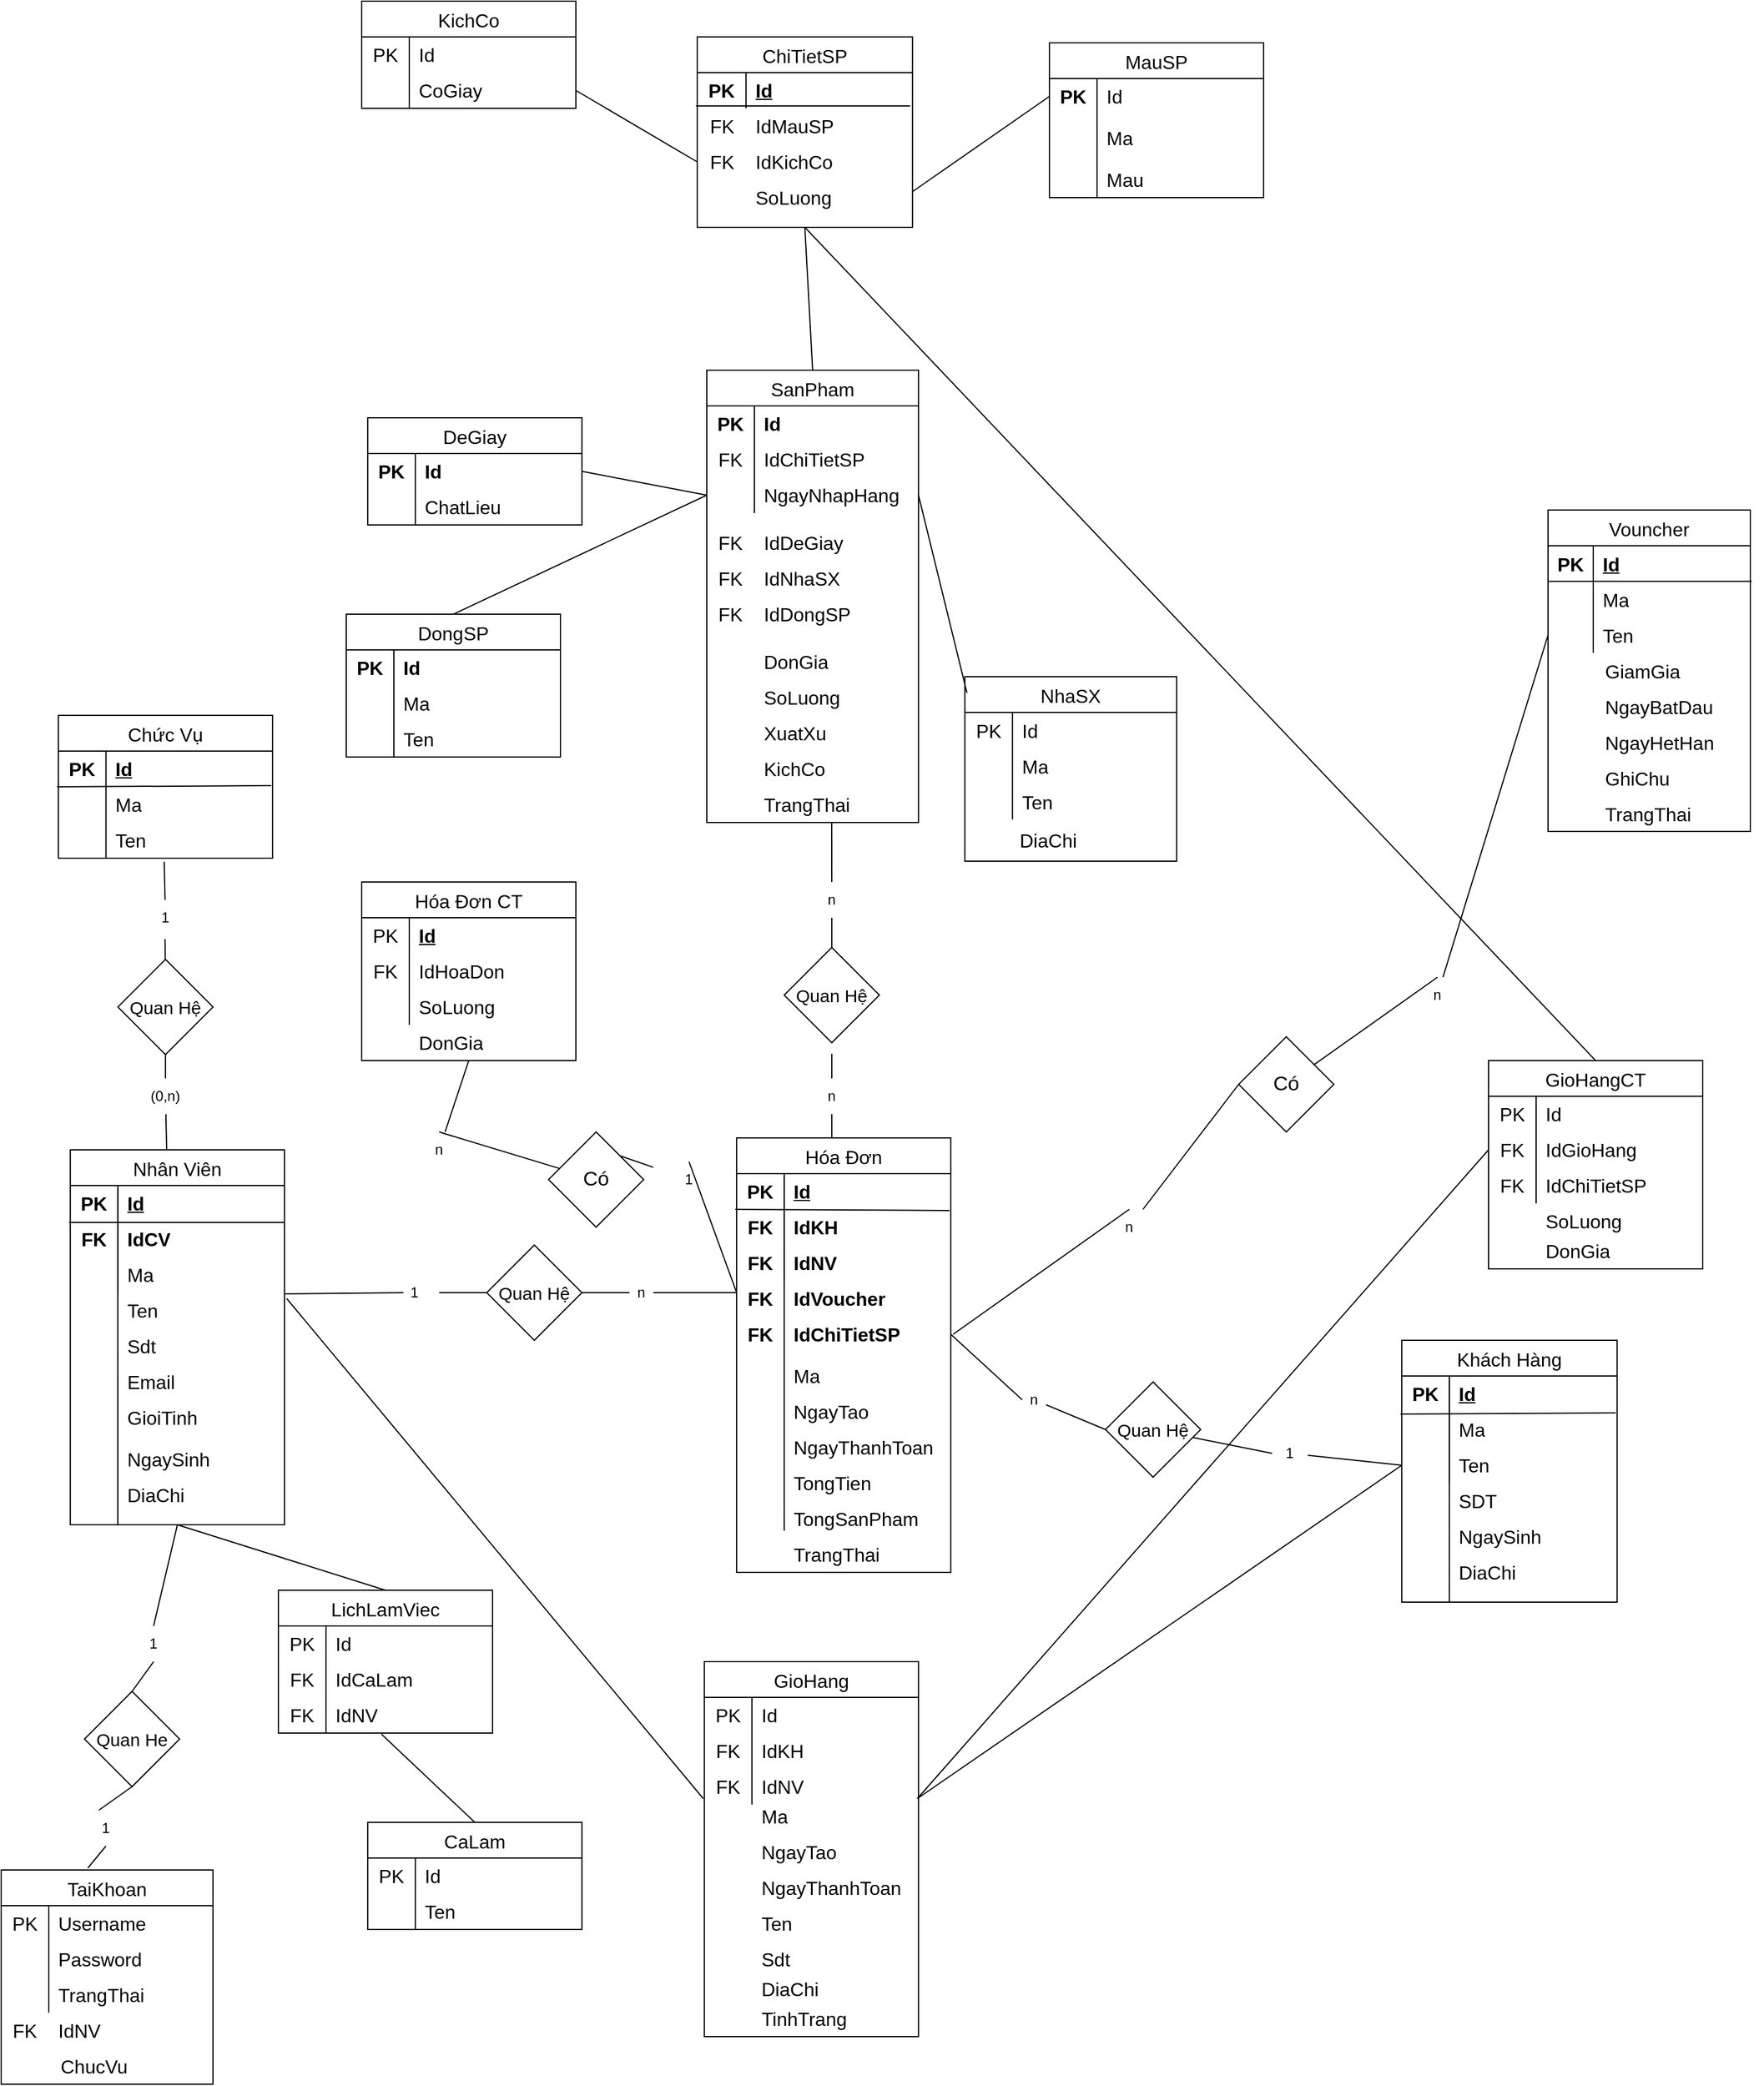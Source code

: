 <mxfile version="21.6.2" type="device">
  <diagram name="Trang-1" id="q2MtAAJIzC_stVAr-41x">
    <mxGraphModel dx="2049" dy="1137" grid="1" gridSize="10" guides="1" tooltips="1" connect="1" arrows="1" fold="1" page="1" pageScale="1" pageWidth="1654" pageHeight="2336" math="0" shadow="0">
      <root>
        <mxCell id="0" />
        <mxCell id="1" parent="0" />
        <mxCell id="2nLP9KUXU7uZTx3rWCLJ-3" value="&lt;font style=&quot;font-size: 15px;&quot;&gt;Quan Hệ&lt;/font&gt;" style="rhombus;whiteSpace=wrap;html=1;" parent="1" vertex="1">
          <mxGeometry x="1058.08" y="1550" width="80" height="80" as="geometry" />
        </mxCell>
        <mxCell id="2nLP9KUXU7uZTx3rWCLJ-5" value="&lt;font style=&quot;font-size: 15px;&quot;&gt;Quan Hệ&lt;/font&gt;" style="rhombus;whiteSpace=wrap;html=1;" parent="1" vertex="1">
          <mxGeometry x="788.08" y="1185" width="80" height="80" as="geometry" />
        </mxCell>
        <mxCell id="2nLP9KUXU7uZTx3rWCLJ-10" value="&lt;font style=&quot;font-size: 15px;&quot;&gt;Quan Hệ&lt;/font&gt;" style="rhombus;whiteSpace=wrap;html=1;" parent="1" vertex="1">
          <mxGeometry x="538.08" y="1435" width="80" height="80" as="geometry" />
        </mxCell>
        <mxCell id="2nLP9KUXU7uZTx3rWCLJ-14" value="&lt;font style=&quot;font-size: 15px;&quot;&gt;Quan Hệ&lt;/font&gt;" style="rhombus;whiteSpace=wrap;html=1;" parent="1" vertex="1">
          <mxGeometry x="228.08" y="1195" width="80" height="80" as="geometry" />
        </mxCell>
        <mxCell id="2nLP9KUXU7uZTx3rWCLJ-15" value="&lt;font style=&quot;font-size: 17px;&quot;&gt;Có&lt;/font&gt;" style="rhombus;whiteSpace=wrap;html=1;" parent="1" vertex="1">
          <mxGeometry x="590" y="1340" width="80" height="80" as="geometry" />
        </mxCell>
        <mxCell id="2nLP9KUXU7uZTx3rWCLJ-16" value="&lt;font style=&quot;font-size: 17px;&quot;&gt;Có&lt;/font&gt;" style="rhombus;whiteSpace=wrap;html=1;" parent="1" vertex="1">
          <mxGeometry x="1170" y="1260" width="80" height="80" as="geometry" />
        </mxCell>
        <mxCell id="2nLP9KUXU7uZTx3rWCLJ-19" value="" style="endArrow=none;html=1;rounded=0;entryX=0;entryY=0.5;entryDx=0;entryDy=0;" parent="1" source="2nLP9KUXU7uZTx3rWCLJ-21" target="2nLP9KUXU7uZTx3rWCLJ-10" edge="1">
          <mxGeometry width="50" height="50" relative="1" as="geometry">
            <mxPoint x="508.08" y="1425" as="sourcePoint" />
            <mxPoint x="578.791" y="1375" as="targetPoint" />
          </mxGeometry>
        </mxCell>
        <mxCell id="2nLP9KUXU7uZTx3rWCLJ-20" value="" style="endArrow=none;html=1;rounded=0;entryX=0;entryY=0.5;entryDx=0;entryDy=0;exitX=1;exitY=1.033;exitDx=0;exitDy=0;exitPerimeter=0;" parent="1" source="hL4TjKniRrkw36ojrrID-56" target="2nLP9KUXU7uZTx3rWCLJ-21" edge="1">
          <mxGeometry width="50" height="50" relative="1" as="geometry">
            <mxPoint x="498.08" y="1355" as="sourcePoint" />
            <mxPoint x="598.08" y="1375" as="targetPoint" />
          </mxGeometry>
        </mxCell>
        <mxCell id="2nLP9KUXU7uZTx3rWCLJ-21" value="1" style="text;strokeColor=none;fillColor=none;align=left;verticalAlign=middle;spacingLeft=4;spacingRight=4;overflow=hidden;points=[[0,0.5],[1,0.5]];portConstraint=eastwest;rotatable=0;whiteSpace=wrap;html=1;" parent="1" vertex="1">
          <mxGeometry x="468.08" y="1460" width="30" height="30" as="geometry" />
        </mxCell>
        <mxCell id="2nLP9KUXU7uZTx3rWCLJ-22" value="" style="endArrow=none;html=1;rounded=0;exitX=1;exitY=0.5;exitDx=0;exitDy=0;" parent="1" source="2nLP9KUXU7uZTx3rWCLJ-24" edge="1">
          <mxGeometry width="50" height="50" relative="1" as="geometry">
            <mxPoint x="678.08" y="1425" as="sourcePoint" />
            <mxPoint x="748.08" y="1475" as="targetPoint" />
          </mxGeometry>
        </mxCell>
        <mxCell id="2nLP9KUXU7uZTx3rWCLJ-23" value="" style="endArrow=none;html=1;rounded=0;exitX=1;exitY=0.5;exitDx=0;exitDy=0;entryX=0;entryY=0.5;entryDx=0;entryDy=0;" parent="1" source="2nLP9KUXU7uZTx3rWCLJ-10" target="2nLP9KUXU7uZTx3rWCLJ-24" edge="1">
          <mxGeometry width="50" height="50" relative="1" as="geometry">
            <mxPoint x="668.08" y="1375" as="sourcePoint" />
            <mxPoint x="768.08" y="1375" as="targetPoint" />
          </mxGeometry>
        </mxCell>
        <mxCell id="2nLP9KUXU7uZTx3rWCLJ-24" value="n" style="text;html=1;strokeColor=none;fillColor=none;align=center;verticalAlign=middle;whiteSpace=wrap;rounded=0;" parent="1" vertex="1">
          <mxGeometry x="658.08" y="1460" width="20" height="30" as="geometry" />
        </mxCell>
        <mxCell id="2nLP9KUXU7uZTx3rWCLJ-25" value="" style="endArrow=none;html=1;rounded=0;entryX=0;entryY=0.5;entryDx=0;entryDy=0;" parent="1" source="2nLP9KUXU7uZTx3rWCLJ-27" target="2nLP9KUXU7uZTx3rWCLJ-3" edge="1">
          <mxGeometry width="50" height="50" relative="1" as="geometry">
            <mxPoint x="888.08" y="1425" as="sourcePoint" />
            <mxPoint x="958.791" y="1375" as="targetPoint" />
          </mxGeometry>
        </mxCell>
        <mxCell id="2nLP9KUXU7uZTx3rWCLJ-26" value="" style="endArrow=none;html=1;rounded=0;entryX=0;entryY=0.5;entryDx=0;entryDy=0;" parent="1" target="2nLP9KUXU7uZTx3rWCLJ-27" edge="1">
          <mxGeometry width="50" height="50" relative="1" as="geometry">
            <mxPoint x="928.08" y="1510" as="sourcePoint" />
            <mxPoint x="988.08" y="1375" as="targetPoint" />
          </mxGeometry>
        </mxCell>
        <mxCell id="2nLP9KUXU7uZTx3rWCLJ-27" value="n" style="text;html=1;strokeColor=none;fillColor=none;align=center;verticalAlign=middle;whiteSpace=wrap;rounded=0;" parent="1" vertex="1">
          <mxGeometry x="988.08" y="1550" width="20" height="30" as="geometry" />
        </mxCell>
        <mxCell id="2nLP9KUXU7uZTx3rWCLJ-28" value="" style="endArrow=none;html=1;rounded=0;entryX=0;entryY=0.5;entryDx=0;entryDy=0;" parent="1" source="2nLP9KUXU7uZTx3rWCLJ-30" target="2nLP9KUXU7uZTx3rWCLJ-169" edge="1">
          <mxGeometry width="50" height="50" relative="1" as="geometry">
            <mxPoint x="1068.08" y="1425" as="sourcePoint" />
            <mxPoint x="1288.08" y="1535" as="targetPoint" />
          </mxGeometry>
        </mxCell>
        <mxCell id="2nLP9KUXU7uZTx3rWCLJ-29" value="" style="endArrow=none;html=1;rounded=0;entryX=0;entryY=0.5;entryDx=0;entryDy=0;" parent="1" source="2nLP9KUXU7uZTx3rWCLJ-3" target="2nLP9KUXU7uZTx3rWCLJ-30" edge="1">
          <mxGeometry width="50" height="50" relative="1" as="geometry">
            <mxPoint x="1068.08" y="1375" as="sourcePoint" />
            <mxPoint x="1158.08" y="1375" as="targetPoint" />
          </mxGeometry>
        </mxCell>
        <mxCell id="2nLP9KUXU7uZTx3rWCLJ-30" value="1" style="text;html=1;strokeColor=none;fillColor=none;align=center;verticalAlign=middle;whiteSpace=wrap;rounded=0;" parent="1" vertex="1">
          <mxGeometry x="1198.08" y="1595" width="30" height="30" as="geometry" />
        </mxCell>
        <mxCell id="2nLP9KUXU7uZTx3rWCLJ-31" value="" style="endArrow=none;html=1;rounded=0;" parent="1" source="2nLP9KUXU7uZTx3rWCLJ-32" edge="1">
          <mxGeometry width="50" height="50" relative="1" as="geometry">
            <mxPoint x="828.08" y="1324.289" as="sourcePoint" />
            <mxPoint x="828.08" y="1274.289" as="targetPoint" />
          </mxGeometry>
        </mxCell>
        <mxCell id="2nLP9KUXU7uZTx3rWCLJ-33" value="" style="endArrow=none;html=1;rounded=0;" parent="1" target="2nLP9KUXU7uZTx3rWCLJ-32" edge="1">
          <mxGeometry width="50" height="50" relative="1" as="geometry">
            <mxPoint x="828.08" y="1345" as="sourcePoint" />
            <mxPoint x="828.08" y="1274.289" as="targetPoint" />
          </mxGeometry>
        </mxCell>
        <mxCell id="2nLP9KUXU7uZTx3rWCLJ-32" value="n" style="text;html=1;strokeColor=none;fillColor=none;align=center;verticalAlign=middle;whiteSpace=wrap;rounded=0;" parent="1" vertex="1">
          <mxGeometry x="798.08" y="1295" width="60" height="30" as="geometry" />
        </mxCell>
        <mxCell id="2nLP9KUXU7uZTx3rWCLJ-34" value="" style="endArrow=none;html=1;rounded=0;" parent="1" source="2nLP9KUXU7uZTx3rWCLJ-36" edge="1">
          <mxGeometry width="50" height="50" relative="1" as="geometry">
            <mxPoint x="828.08" y="1164.289" as="sourcePoint" />
            <mxPoint x="828" y="1080" as="targetPoint" />
          </mxGeometry>
        </mxCell>
        <mxCell id="2nLP9KUXU7uZTx3rWCLJ-35" value="" style="endArrow=none;html=1;rounded=0;" parent="1" source="2nLP9KUXU7uZTx3rWCLJ-5" target="2nLP9KUXU7uZTx3rWCLJ-36" edge="1">
          <mxGeometry width="50" height="50" relative="1" as="geometry">
            <mxPoint x="828.08" y="1185" as="sourcePoint" />
            <mxPoint x="828.08" y="1114.289" as="targetPoint" />
          </mxGeometry>
        </mxCell>
        <mxCell id="2nLP9KUXU7uZTx3rWCLJ-36" value="n" style="text;html=1;strokeColor=none;fillColor=none;align=center;verticalAlign=middle;whiteSpace=wrap;rounded=0;" parent="1" vertex="1">
          <mxGeometry x="798.08" y="1130" width="60" height="30" as="geometry" />
        </mxCell>
        <mxCell id="2nLP9KUXU7uZTx3rWCLJ-53" value="" style="endArrow=none;html=1;rounded=0;entryX=0.45;entryY=0;entryDx=0;entryDy=0;entryPerimeter=0;" parent="1" source="2nLP9KUXU7uZTx3rWCLJ-56" target="hL4TjKniRrkw36ojrrID-49" edge="1">
          <mxGeometry width="50" height="50" relative="1" as="geometry">
            <mxPoint x="438.08" y="1315" as="sourcePoint" />
            <mxPoint x="398.08" y="1345" as="targetPoint" />
          </mxGeometry>
        </mxCell>
        <mxCell id="2nLP9KUXU7uZTx3rWCLJ-55" value="" style="endArrow=none;html=1;rounded=0;entryX=0.5;entryY=0;entryDx=0;entryDy=0;" parent="1" source="2nLP9KUXU7uZTx3rWCLJ-14" target="2nLP9KUXU7uZTx3rWCLJ-56" edge="1">
          <mxGeometry width="50" height="50" relative="1" as="geometry">
            <mxPoint x="398.08" y="1265" as="sourcePoint" />
            <mxPoint x="398.08" y="1345" as="targetPoint" />
          </mxGeometry>
        </mxCell>
        <mxCell id="2nLP9KUXU7uZTx3rWCLJ-56" value="(0,n)" style="text;html=1;strokeColor=none;fillColor=none;align=center;verticalAlign=middle;whiteSpace=wrap;rounded=0;" parent="1" vertex="1">
          <mxGeometry x="238.08" y="1295" width="60" height="30" as="geometry" />
        </mxCell>
        <mxCell id="2nLP9KUXU7uZTx3rWCLJ-57" value="" style="endArrow=none;html=1;rounded=0;entryX=1;entryY=0;entryDx=0;entryDy=0;" parent="1" source="2nLP9KUXU7uZTx3rWCLJ-59" target="2nLP9KUXU7uZTx3rWCLJ-15" edge="1">
          <mxGeometry width="50" height="50" relative="1" as="geometry">
            <mxPoint x="848.08" y="1750" as="sourcePoint" />
            <mxPoint x="848.08" y="1770.711" as="targetPoint" />
          </mxGeometry>
        </mxCell>
        <mxCell id="2nLP9KUXU7uZTx3rWCLJ-58" value="" style="endArrow=none;html=1;rounded=0;entryX=0.5;entryY=0;entryDx=0;entryDy=0;" parent="1" target="2nLP9KUXU7uZTx3rWCLJ-59" edge="1">
          <mxGeometry width="50" height="50" relative="1" as="geometry">
            <mxPoint x="748.08" y="1475" as="sourcePoint" />
            <mxPoint x="758.08" y="1485" as="targetPoint" />
          </mxGeometry>
        </mxCell>
        <mxCell id="2nLP9KUXU7uZTx3rWCLJ-59" value="1" style="text;html=1;strokeColor=none;fillColor=none;align=center;verticalAlign=middle;whiteSpace=wrap;rounded=0;" parent="1" vertex="1">
          <mxGeometry x="678.08" y="1365" width="60" height="30" as="geometry" />
        </mxCell>
        <mxCell id="2nLP9KUXU7uZTx3rWCLJ-60" value="" style="endArrow=none;html=1;rounded=0;entryX=0.5;entryY=1;entryDx=0;entryDy=0;" parent="1" source="2nLP9KUXU7uZTx3rWCLJ-62" target="hL4TjKniRrkw36ojrrID-102" edge="1">
          <mxGeometry width="50" height="50" relative="1" as="geometry">
            <mxPoint x="768.08" y="1900" as="sourcePoint" />
            <mxPoint x="728.08" y="1920" as="targetPoint" />
          </mxGeometry>
        </mxCell>
        <mxCell id="2nLP9KUXU7uZTx3rWCLJ-61" value="" style="endArrow=none;html=1;rounded=0;entryX=0.5;entryY=0;entryDx=0;entryDy=0;" parent="1" source="2nLP9KUXU7uZTx3rWCLJ-15" target="2nLP9KUXU7uZTx3rWCLJ-62" edge="1">
          <mxGeometry width="50" height="50" relative="1" as="geometry">
            <mxPoint x="757.08" y="1839" as="sourcePoint" />
            <mxPoint x="728.08" y="1920" as="targetPoint" />
          </mxGeometry>
        </mxCell>
        <mxCell id="2nLP9KUXU7uZTx3rWCLJ-62" value="n" style="text;html=1;strokeColor=none;fillColor=none;align=center;verticalAlign=middle;whiteSpace=wrap;rounded=0;" parent="1" vertex="1">
          <mxGeometry x="468.08" y="1340" width="60" height="30" as="geometry" />
        </mxCell>
        <mxCell id="2nLP9KUXU7uZTx3rWCLJ-63" value="" style="endArrow=none;html=1;rounded=0;entryX=0;entryY=0.5;entryDx=0;entryDy=0;" parent="1" source="2nLP9KUXU7uZTx3rWCLJ-65" target="hL4TjKniRrkw36ojrrID-87" edge="1">
          <mxGeometry width="50" height="50" relative="1" as="geometry">
            <mxPoint x="915.08" y="1890" as="sourcePoint" />
            <mxPoint x="968.08" y="1920" as="targetPoint" />
          </mxGeometry>
        </mxCell>
        <mxCell id="2nLP9KUXU7uZTx3rWCLJ-64" value="" style="endArrow=none;html=1;rounded=0;entryX=0.5;entryY=0;entryDx=0;entryDy=0;" parent="1" source="2nLP9KUXU7uZTx3rWCLJ-16" target="2nLP9KUXU7uZTx3rWCLJ-65" edge="1">
          <mxGeometry width="50" height="50" relative="1" as="geometry">
            <mxPoint x="927.08" y="1828" as="sourcePoint" />
            <mxPoint x="968.08" y="1920" as="targetPoint" />
          </mxGeometry>
        </mxCell>
        <mxCell id="2nLP9KUXU7uZTx3rWCLJ-65" value="n" style="text;html=1;strokeColor=none;fillColor=none;align=center;verticalAlign=middle;whiteSpace=wrap;rounded=0;" parent="1" vertex="1">
          <mxGeometry x="1307.08" y="1210" width="60" height="30" as="geometry" />
        </mxCell>
        <mxCell id="2nLP9KUXU7uZTx3rWCLJ-66" value="" style="endArrow=none;html=1;rounded=0;entryX=0;entryY=0.5;entryDx=0;entryDy=0;" parent="1" source="2nLP9KUXU7uZTx3rWCLJ-68" target="2nLP9KUXU7uZTx3rWCLJ-16" edge="1">
          <mxGeometry width="50" height="50" relative="1" as="geometry">
            <mxPoint x="848.08" y="1750" as="sourcePoint" />
            <mxPoint x="848.08" y="1770.711" as="targetPoint" />
          </mxGeometry>
        </mxCell>
        <mxCell id="2nLP9KUXU7uZTx3rWCLJ-67" value="" style="endArrow=none;html=1;rounded=0;entryX=0.5;entryY=0;entryDx=0;entryDy=0;" parent="1" target="2nLP9KUXU7uZTx3rWCLJ-68" edge="1">
          <mxGeometry width="50" height="50" relative="1" as="geometry">
            <mxPoint x="930" y="1510" as="sourcePoint" />
            <mxPoint x="875.08" y="1485" as="targetPoint" />
          </mxGeometry>
        </mxCell>
        <mxCell id="2nLP9KUXU7uZTx3rWCLJ-68" value="n" style="text;html=1;strokeColor=none;fillColor=none;align=center;verticalAlign=middle;whiteSpace=wrap;rounded=0;" parent="1" vertex="1">
          <mxGeometry x="1048.08" y="1405" width="60" height="30" as="geometry" />
        </mxCell>
        <mxCell id="2nLP9KUXU7uZTx3rWCLJ-87" value="Chức Vụ" style="shape=table;startSize=30;container=1;collapsible=0;childLayout=tableLayout;fixedRows=1;rowLines=0;fontStyle=0;strokeColor=default;fontSize=16;" parent="1" vertex="1">
          <mxGeometry x="178.08" y="990" width="180" height="120" as="geometry" />
        </mxCell>
        <mxCell id="2nLP9KUXU7uZTx3rWCLJ-88" value="" style="shape=tableRow;horizontal=0;startSize=0;swimlaneHead=0;swimlaneBody=0;top=0;left=0;bottom=0;right=0;collapsible=0;dropTarget=0;fillColor=none;points=[[0,0.5],[1,0.5]];portConstraint=eastwest;strokeColor=inherit;fontSize=16;" parent="2nLP9KUXU7uZTx3rWCLJ-87" vertex="1">
          <mxGeometry y="30" width="180" height="30" as="geometry" />
        </mxCell>
        <mxCell id="2nLP9KUXU7uZTx3rWCLJ-89" value="&lt;b&gt;PK&lt;/b&gt;" style="shape=partialRectangle;html=1;whiteSpace=wrap;connectable=0;fillColor=none;top=0;left=0;bottom=0;right=0;overflow=hidden;pointerEvents=1;strokeColor=inherit;fontSize=16;" parent="2nLP9KUXU7uZTx3rWCLJ-88" vertex="1">
          <mxGeometry width="40" height="30" as="geometry">
            <mxRectangle width="40" height="30" as="alternateBounds" />
          </mxGeometry>
        </mxCell>
        <mxCell id="2nLP9KUXU7uZTx3rWCLJ-90" value="&lt;b&gt;&lt;u&gt;Id&lt;/u&gt;&lt;/b&gt;" style="shape=partialRectangle;html=1;whiteSpace=wrap;connectable=0;fillColor=none;top=0;left=0;bottom=0;right=0;align=left;spacingLeft=6;overflow=hidden;strokeColor=inherit;fontSize=16;" parent="2nLP9KUXU7uZTx3rWCLJ-88" vertex="1">
          <mxGeometry x="40" width="140" height="30" as="geometry">
            <mxRectangle width="140" height="30" as="alternateBounds" />
          </mxGeometry>
        </mxCell>
        <mxCell id="2nLP9KUXU7uZTx3rWCLJ-91" value="" style="shape=tableRow;horizontal=0;startSize=0;swimlaneHead=0;swimlaneBody=0;top=0;left=0;bottom=0;right=0;collapsible=0;dropTarget=0;fillColor=none;points=[[0,0.5],[1,0.5]];portConstraint=eastwest;strokeColor=inherit;fontSize=16;" parent="2nLP9KUXU7uZTx3rWCLJ-87" vertex="1">
          <mxGeometry y="60" width="180" height="30" as="geometry" />
        </mxCell>
        <mxCell id="2nLP9KUXU7uZTx3rWCLJ-92" value="" style="shape=partialRectangle;html=1;whiteSpace=wrap;connectable=0;fillColor=none;top=0;left=0;bottom=0;right=0;overflow=hidden;strokeColor=inherit;fontSize=16;" parent="2nLP9KUXU7uZTx3rWCLJ-91" vertex="1">
          <mxGeometry width="40" height="30" as="geometry">
            <mxRectangle width="40" height="30" as="alternateBounds" />
          </mxGeometry>
        </mxCell>
        <mxCell id="2nLP9KUXU7uZTx3rWCLJ-93" value="Ma" style="shape=partialRectangle;html=1;whiteSpace=wrap;connectable=0;fillColor=none;top=0;left=0;bottom=0;right=0;align=left;spacingLeft=6;overflow=hidden;strokeColor=inherit;fontSize=16;" parent="2nLP9KUXU7uZTx3rWCLJ-91" vertex="1">
          <mxGeometry x="40" width="140" height="30" as="geometry">
            <mxRectangle width="140" height="30" as="alternateBounds" />
          </mxGeometry>
        </mxCell>
        <mxCell id="2nLP9KUXU7uZTx3rWCLJ-94" value="" style="shape=tableRow;horizontal=0;startSize=0;swimlaneHead=0;swimlaneBody=0;top=0;left=0;bottom=0;right=0;collapsible=0;dropTarget=0;fillColor=none;points=[[0,0.5],[1,0.5]];portConstraint=eastwest;strokeColor=inherit;fontSize=16;" parent="2nLP9KUXU7uZTx3rWCLJ-87" vertex="1">
          <mxGeometry y="90" width="180" height="30" as="geometry" />
        </mxCell>
        <mxCell id="2nLP9KUXU7uZTx3rWCLJ-95" value="" style="shape=partialRectangle;html=1;whiteSpace=wrap;connectable=0;fillColor=none;top=0;left=0;bottom=0;right=0;overflow=hidden;strokeColor=inherit;fontSize=16;" parent="2nLP9KUXU7uZTx3rWCLJ-94" vertex="1">
          <mxGeometry width="40" height="30" as="geometry">
            <mxRectangle width="40" height="30" as="alternateBounds" />
          </mxGeometry>
        </mxCell>
        <mxCell id="2nLP9KUXU7uZTx3rWCLJ-96" value="Ten" style="shape=partialRectangle;html=1;whiteSpace=wrap;connectable=0;fillColor=none;top=0;left=0;bottom=0;right=0;align=left;spacingLeft=6;overflow=hidden;strokeColor=inherit;fontSize=16;" parent="2nLP9KUXU7uZTx3rWCLJ-94" vertex="1">
          <mxGeometry x="40" width="140" height="30" as="geometry">
            <mxRectangle width="140" height="30" as="alternateBounds" />
          </mxGeometry>
        </mxCell>
        <mxCell id="2nLP9KUXU7uZTx3rWCLJ-110" value="" style="endArrow=none;html=1;rounded=0;exitX=0.994;exitY=-0.033;exitDx=0;exitDy=0;exitPerimeter=0;entryX=-0.006;entryY=0;entryDx=0;entryDy=0;entryPerimeter=0;jumpSize=14;fontStyle=1" parent="2nLP9KUXU7uZTx3rWCLJ-87" source="2nLP9KUXU7uZTx3rWCLJ-91" target="2nLP9KUXU7uZTx3rWCLJ-91" edge="1">
          <mxGeometry width="50" height="50" relative="1" as="geometry">
            <mxPoint x="270" y="40" as="sourcePoint" />
            <mxPoint x="320" y="-10" as="targetPoint" />
          </mxGeometry>
        </mxCell>
        <mxCell id="2nLP9KUXU7uZTx3rWCLJ-114" value="" style="endArrow=none;html=1;rounded=0;entryX=0.494;entryY=1.1;entryDx=0;entryDy=0;entryPerimeter=0;" parent="1" source="2nLP9KUXU7uZTx3rWCLJ-116" target="2nLP9KUXU7uZTx3rWCLJ-94" edge="1">
          <mxGeometry width="50" height="50" relative="1" as="geometry">
            <mxPoint x="398.08" y="1164.289" as="sourcePoint" />
            <mxPoint x="398.08" y="1114.289" as="targetPoint" />
          </mxGeometry>
        </mxCell>
        <mxCell id="2nLP9KUXU7uZTx3rWCLJ-115" value="" style="endArrow=none;html=1;rounded=0;entryX=0.494;entryY=1.1;entryDx=0;entryDy=0;entryPerimeter=0;" parent="1" source="2nLP9KUXU7uZTx3rWCLJ-14" target="2nLP9KUXU7uZTx3rWCLJ-116" edge="1">
          <mxGeometry width="50" height="50" relative="1" as="geometry">
            <mxPoint x="398.08" y="1185" as="sourcePoint" />
            <mxPoint x="397.08" y="1103" as="targetPoint" />
          </mxGeometry>
        </mxCell>
        <mxCell id="2nLP9KUXU7uZTx3rWCLJ-116" value="1" style="text;html=1;strokeColor=none;fillColor=none;align=center;verticalAlign=middle;whiteSpace=wrap;rounded=0;" parent="1" vertex="1">
          <mxGeometry x="238.08" y="1145" width="60" height="30" as="geometry" />
        </mxCell>
        <mxCell id="2nLP9KUXU7uZTx3rWCLJ-117" value="ChiTietSP" style="shape=table;startSize=30;container=1;collapsible=0;childLayout=tableLayout;fixedRows=1;rowLines=0;fontStyle=0;strokeColor=default;fontSize=16;" parent="1" vertex="1">
          <mxGeometry x="714.96" y="420" width="180.92" height="160" as="geometry" />
        </mxCell>
        <mxCell id="2nLP9KUXU7uZTx3rWCLJ-118" value="" style="shape=tableRow;horizontal=0;startSize=0;swimlaneHead=0;swimlaneBody=0;top=0;left=0;bottom=0;right=0;collapsible=0;dropTarget=0;fillColor=none;points=[[0,0.5],[1,0.5]];portConstraint=eastwest;strokeColor=inherit;fontSize=16;" parent="2nLP9KUXU7uZTx3rWCLJ-117" vertex="1">
          <mxGeometry y="30" width="180.92" height="30" as="geometry" />
        </mxCell>
        <mxCell id="2nLP9KUXU7uZTx3rWCLJ-119" value="&lt;b&gt;PK&lt;/b&gt;" style="shape=partialRectangle;html=1;whiteSpace=wrap;connectable=0;fillColor=none;top=0;left=0;bottom=0;right=0;overflow=hidden;pointerEvents=1;strokeColor=inherit;fontSize=16;" parent="2nLP9KUXU7uZTx3rWCLJ-118" vertex="1">
          <mxGeometry width="41" height="30" as="geometry">
            <mxRectangle width="41" height="30" as="alternateBounds" />
          </mxGeometry>
        </mxCell>
        <mxCell id="2nLP9KUXU7uZTx3rWCLJ-120" value="&lt;u&gt;&lt;b&gt;Id&lt;/b&gt;&lt;/u&gt;" style="shape=partialRectangle;html=1;whiteSpace=wrap;connectable=0;fillColor=none;top=0;left=0;bottom=0;right=0;align=left;spacingLeft=6;overflow=hidden;strokeColor=inherit;fontSize=16;" parent="2nLP9KUXU7uZTx3rWCLJ-118" vertex="1">
          <mxGeometry x="41" width="140" height="30" as="geometry">
            <mxRectangle width="140" height="30" as="alternateBounds" />
          </mxGeometry>
        </mxCell>
        <mxCell id="2nLP9KUXU7uZTx3rWCLJ-127" value="" style="endArrow=none;html=1;rounded=0;exitX=0.989;exitY=-0.067;exitDx=0;exitDy=0;exitPerimeter=0;entryX=-0.006;entryY=-0.067;entryDx=0;entryDy=0;entryPerimeter=0;" parent="2nLP9KUXU7uZTx3rWCLJ-117" edge="1">
          <mxGeometry width="50" height="50" relative="1" as="geometry">
            <mxPoint x="178.93" y="57.99" as="sourcePoint" />
            <mxPoint x="-1.086" y="57.99" as="targetPoint" />
          </mxGeometry>
        </mxCell>
        <mxCell id="2nLP9KUXU7uZTx3rWCLJ-162" value="Khách Hàng" style="shape=table;startSize=30;container=1;collapsible=0;childLayout=tableLayout;fixedRows=1;rowLines=0;fontStyle=0;strokeColor=default;fontSize=16;" parent="1" vertex="1">
          <mxGeometry x="1307.08" y="1515" width="181" height="220" as="geometry" />
        </mxCell>
        <mxCell id="2nLP9KUXU7uZTx3rWCLJ-163" value="" style="shape=tableRow;horizontal=0;startSize=0;swimlaneHead=0;swimlaneBody=0;top=0;left=0;bottom=0;right=0;collapsible=0;dropTarget=0;fillColor=none;points=[[0,0.5],[1,0.5]];portConstraint=eastwest;strokeColor=inherit;fontSize=16;" parent="2nLP9KUXU7uZTx3rWCLJ-162" vertex="1">
          <mxGeometry y="30" width="181" height="30" as="geometry" />
        </mxCell>
        <mxCell id="2nLP9KUXU7uZTx3rWCLJ-164" value="&lt;b&gt;PK&lt;/b&gt;" style="shape=partialRectangle;html=1;whiteSpace=wrap;connectable=0;fillColor=none;top=0;left=0;bottom=0;right=0;overflow=hidden;pointerEvents=1;strokeColor=inherit;fontSize=16;" parent="2nLP9KUXU7uZTx3rWCLJ-163" vertex="1">
          <mxGeometry width="40" height="30" as="geometry">
            <mxRectangle width="40" height="30" as="alternateBounds" />
          </mxGeometry>
        </mxCell>
        <mxCell id="2nLP9KUXU7uZTx3rWCLJ-165" value="&lt;b&gt;&lt;u&gt;Id&lt;/u&gt;&lt;/b&gt;" style="shape=partialRectangle;html=1;whiteSpace=wrap;connectable=0;fillColor=none;top=0;left=0;bottom=0;right=0;align=left;spacingLeft=6;overflow=hidden;strokeColor=inherit;fontSize=16;" parent="2nLP9KUXU7uZTx3rWCLJ-163" vertex="1">
          <mxGeometry x="40" width="141" height="30" as="geometry">
            <mxRectangle width="141" height="30" as="alternateBounds" />
          </mxGeometry>
        </mxCell>
        <mxCell id="2nLP9KUXU7uZTx3rWCLJ-166" value="" style="shape=tableRow;horizontal=0;startSize=0;swimlaneHead=0;swimlaneBody=0;top=0;left=0;bottom=0;right=0;collapsible=0;dropTarget=0;fillColor=none;points=[[0,0.5],[1,0.5]];portConstraint=eastwest;strokeColor=inherit;fontSize=16;" parent="2nLP9KUXU7uZTx3rWCLJ-162" vertex="1">
          <mxGeometry y="60" width="181" height="30" as="geometry" />
        </mxCell>
        <mxCell id="2nLP9KUXU7uZTx3rWCLJ-167" value="" style="shape=partialRectangle;html=1;whiteSpace=wrap;connectable=0;fillColor=none;top=0;left=0;bottom=0;right=0;overflow=hidden;strokeColor=inherit;fontSize=16;" parent="2nLP9KUXU7uZTx3rWCLJ-166" vertex="1">
          <mxGeometry width="40" height="30" as="geometry">
            <mxRectangle width="40" height="30" as="alternateBounds" />
          </mxGeometry>
        </mxCell>
        <mxCell id="2nLP9KUXU7uZTx3rWCLJ-168" value="Ma" style="shape=partialRectangle;html=1;whiteSpace=wrap;connectable=0;fillColor=none;top=0;left=0;bottom=0;right=0;align=left;spacingLeft=6;overflow=hidden;strokeColor=inherit;fontSize=16;" parent="2nLP9KUXU7uZTx3rWCLJ-166" vertex="1">
          <mxGeometry x="40" width="141" height="30" as="geometry">
            <mxRectangle width="141" height="30" as="alternateBounds" />
          </mxGeometry>
        </mxCell>
        <mxCell id="2nLP9KUXU7uZTx3rWCLJ-169" value="" style="shape=tableRow;horizontal=0;startSize=0;swimlaneHead=0;swimlaneBody=0;top=0;left=0;bottom=0;right=0;collapsible=0;dropTarget=0;fillColor=none;points=[[0,0.5],[1,0.5]];portConstraint=eastwest;strokeColor=inherit;fontSize=16;" parent="2nLP9KUXU7uZTx3rWCLJ-162" vertex="1">
          <mxGeometry y="90" width="181" height="30" as="geometry" />
        </mxCell>
        <mxCell id="2nLP9KUXU7uZTx3rWCLJ-170" value="" style="shape=partialRectangle;html=1;whiteSpace=wrap;connectable=0;fillColor=none;top=0;left=0;bottom=0;right=0;overflow=hidden;strokeColor=inherit;fontSize=16;" parent="2nLP9KUXU7uZTx3rWCLJ-169" vertex="1">
          <mxGeometry width="40" height="30" as="geometry">
            <mxRectangle width="40" height="30" as="alternateBounds" />
          </mxGeometry>
        </mxCell>
        <mxCell id="2nLP9KUXU7uZTx3rWCLJ-171" value="Ten" style="shape=partialRectangle;html=1;whiteSpace=wrap;connectable=0;fillColor=none;top=0;left=0;bottom=0;right=0;align=left;spacingLeft=6;overflow=hidden;strokeColor=inherit;fontSize=16;" parent="2nLP9KUXU7uZTx3rWCLJ-169" vertex="1">
          <mxGeometry x="40" width="141" height="30" as="geometry">
            <mxRectangle width="141" height="30" as="alternateBounds" />
          </mxGeometry>
        </mxCell>
        <mxCell id="hL4TjKniRrkw36ojrrID-7" value="" style="endArrow=none;html=1;rounded=0;entryX=0.221;entryY=0;entryDx=0;entryDy=0;entryPerimeter=0;" parent="2nLP9KUXU7uZTx3rWCLJ-162" target="2nLP9KUXU7uZTx3rWCLJ-163" edge="1">
          <mxGeometry width="50" height="50" relative="1" as="geometry">
            <mxPoint x="40" y="220" as="sourcePoint" />
            <mxPoint x="81" y="110" as="targetPoint" />
          </mxGeometry>
        </mxCell>
        <mxCell id="hL4TjKniRrkw36ojrrID-8" value="" style="endArrow=none;html=1;rounded=0;exitX=-0.006;exitY=0.067;exitDx=0;exitDy=0;exitPerimeter=0;entryX=0.994;entryY=0.033;entryDx=0;entryDy=0;entryPerimeter=0;" parent="2nLP9KUXU7uZTx3rWCLJ-162" source="2nLP9KUXU7uZTx3rWCLJ-166" target="2nLP9KUXU7uZTx3rWCLJ-166" edge="1">
          <mxGeometry width="50" height="50" relative="1" as="geometry">
            <mxPoint x="51" y="110" as="sourcePoint" />
            <mxPoint x="101" y="60" as="targetPoint" />
          </mxGeometry>
        </mxCell>
        <mxCell id="hL4TjKniRrkw36ojrrID-1" value="" style="shape=partialRectangle;html=1;whiteSpace=wrap;connectable=0;fillColor=none;top=0;left=0;bottom=0;right=0;overflow=hidden;pointerEvents=1;strokeColor=inherit;fontSize=16;" parent="1" vertex="1">
          <mxGeometry x="1307.08" y="1635" width="40" height="30" as="geometry">
            <mxRectangle width="40" height="30" as="alternateBounds" />
          </mxGeometry>
        </mxCell>
        <mxCell id="hL4TjKniRrkw36ojrrID-2" value="SDT" style="shape=partialRectangle;html=1;whiteSpace=wrap;connectable=0;fillColor=none;top=0;left=0;bottom=0;right=0;align=left;spacingLeft=6;overflow=hidden;strokeColor=inherit;fontSize=16;" parent="1" vertex="1">
          <mxGeometry x="1347.08" y="1635" width="140" height="30" as="geometry">
            <mxRectangle width="140" height="30" as="alternateBounds" />
          </mxGeometry>
        </mxCell>
        <mxCell id="hL4TjKniRrkw36ojrrID-3" value="" style="shape=partialRectangle;html=1;whiteSpace=wrap;connectable=0;fillColor=none;top=0;left=0;bottom=0;right=0;overflow=hidden;strokeColor=inherit;fontSize=16;" parent="1" vertex="1">
          <mxGeometry x="1307.08" y="1665" width="40" height="30" as="geometry">
            <mxRectangle width="40" height="30" as="alternateBounds" />
          </mxGeometry>
        </mxCell>
        <mxCell id="hL4TjKniRrkw36ojrrID-4" value="NgaySinh" style="shape=partialRectangle;html=1;whiteSpace=wrap;connectable=0;fillColor=none;top=0;left=0;bottom=0;right=0;align=left;spacingLeft=6;overflow=hidden;strokeColor=inherit;fontSize=16;" parent="1" vertex="1">
          <mxGeometry x="1347.08" y="1665" width="140" height="30" as="geometry">
            <mxRectangle width="140" height="30" as="alternateBounds" />
          </mxGeometry>
        </mxCell>
        <mxCell id="hL4TjKniRrkw36ojrrID-5" value="" style="shape=partialRectangle;html=1;whiteSpace=wrap;connectable=0;fillColor=none;top=0;left=0;bottom=0;right=0;overflow=hidden;strokeColor=inherit;fontSize=16;" parent="1" vertex="1">
          <mxGeometry x="1307.08" y="1695" width="40" height="30" as="geometry">
            <mxRectangle width="40" height="30" as="alternateBounds" />
          </mxGeometry>
        </mxCell>
        <mxCell id="hL4TjKniRrkw36ojrrID-6" value="DiaChi" style="shape=partialRectangle;html=1;whiteSpace=wrap;connectable=0;fillColor=none;top=0;left=0;bottom=0;right=0;align=left;spacingLeft=6;overflow=hidden;strokeColor=inherit;fontSize=16;" parent="1" vertex="1">
          <mxGeometry x="1347.08" y="1695" width="140" height="30" as="geometry">
            <mxRectangle width="140" height="30" as="alternateBounds" />
          </mxGeometry>
        </mxCell>
        <mxCell id="hL4TjKniRrkw36ojrrID-10" value="Hóa Đơn" style="shape=table;startSize=30;container=1;collapsible=0;childLayout=tableLayout;fixedRows=1;rowLines=0;fontStyle=0;strokeColor=default;fontSize=16;" parent="1" vertex="1">
          <mxGeometry x="748.08" y="1345" width="180" height="365" as="geometry" />
        </mxCell>
        <mxCell id="hL4TjKniRrkw36ojrrID-11" value="" style="shape=tableRow;horizontal=0;startSize=0;swimlaneHead=0;swimlaneBody=0;top=0;left=0;bottom=0;right=0;collapsible=0;dropTarget=0;fillColor=none;points=[[0,0.5],[1,0.5]];portConstraint=eastwest;strokeColor=inherit;fontSize=16;" parent="hL4TjKniRrkw36ojrrID-10" vertex="1">
          <mxGeometry y="30" width="180" height="30" as="geometry" />
        </mxCell>
        <mxCell id="hL4TjKniRrkw36ojrrID-12" value="&lt;b&gt;PK&lt;/b&gt;" style="shape=partialRectangle;html=1;whiteSpace=wrap;connectable=0;fillColor=none;top=0;left=0;bottom=0;right=0;overflow=hidden;pointerEvents=1;strokeColor=inherit;fontSize=16;" parent="hL4TjKniRrkw36ojrrID-11" vertex="1">
          <mxGeometry width="40" height="30" as="geometry">
            <mxRectangle width="40" height="30" as="alternateBounds" />
          </mxGeometry>
        </mxCell>
        <mxCell id="hL4TjKniRrkw36ojrrID-13" value="&lt;b&gt;&lt;u&gt;Id&lt;/u&gt;&lt;/b&gt;" style="shape=partialRectangle;html=1;whiteSpace=wrap;connectable=0;fillColor=none;top=0;left=0;bottom=0;right=0;align=left;spacingLeft=6;overflow=hidden;strokeColor=inherit;fontSize=16;" parent="hL4TjKniRrkw36ojrrID-11" vertex="1">
          <mxGeometry x="40" width="140" height="30" as="geometry">
            <mxRectangle width="140" height="30" as="alternateBounds" />
          </mxGeometry>
        </mxCell>
        <mxCell id="hL4TjKniRrkw36ojrrID-14" value="" style="shape=tableRow;horizontal=0;startSize=0;swimlaneHead=0;swimlaneBody=0;top=0;left=0;bottom=0;right=0;collapsible=0;dropTarget=0;fillColor=none;points=[[0,0.5],[1,0.5]];portConstraint=eastwest;strokeColor=inherit;fontSize=16;" parent="hL4TjKniRrkw36ojrrID-10" vertex="1">
          <mxGeometry y="60" width="180" height="30" as="geometry" />
        </mxCell>
        <mxCell id="hL4TjKniRrkw36ojrrID-15" value="&lt;b&gt;FK&lt;/b&gt;" style="shape=partialRectangle;html=1;whiteSpace=wrap;connectable=0;fillColor=none;top=0;left=0;bottom=0;right=0;overflow=hidden;strokeColor=inherit;fontSize=16;" parent="hL4TjKniRrkw36ojrrID-14" vertex="1">
          <mxGeometry width="40" height="30" as="geometry">
            <mxRectangle width="40" height="30" as="alternateBounds" />
          </mxGeometry>
        </mxCell>
        <mxCell id="hL4TjKniRrkw36ojrrID-16" value="&lt;b&gt;IdKH&lt;/b&gt;" style="shape=partialRectangle;html=1;whiteSpace=wrap;connectable=0;fillColor=none;top=0;left=0;bottom=0;right=0;align=left;spacingLeft=6;overflow=hidden;strokeColor=inherit;fontSize=16;" parent="hL4TjKniRrkw36ojrrID-14" vertex="1">
          <mxGeometry x="40" width="140" height="30" as="geometry">
            <mxRectangle width="140" height="30" as="alternateBounds" />
          </mxGeometry>
        </mxCell>
        <mxCell id="hL4TjKniRrkw36ojrrID-17" value="" style="shape=tableRow;horizontal=0;startSize=0;swimlaneHead=0;swimlaneBody=0;top=0;left=0;bottom=0;right=0;collapsible=0;dropTarget=0;fillColor=none;points=[[0,0.5],[1,0.5]];portConstraint=eastwest;strokeColor=inherit;fontSize=16;" parent="hL4TjKniRrkw36ojrrID-10" vertex="1">
          <mxGeometry y="90" width="180" height="30" as="geometry" />
        </mxCell>
        <mxCell id="hL4TjKniRrkw36ojrrID-18" value="&lt;b&gt;FK&lt;/b&gt;" style="shape=partialRectangle;html=1;whiteSpace=wrap;connectable=0;fillColor=none;top=0;left=0;bottom=0;right=0;overflow=hidden;strokeColor=inherit;fontSize=16;" parent="hL4TjKniRrkw36ojrrID-17" vertex="1">
          <mxGeometry width="40" height="30" as="geometry">
            <mxRectangle width="40" height="30" as="alternateBounds" />
          </mxGeometry>
        </mxCell>
        <mxCell id="hL4TjKniRrkw36ojrrID-19" value="&lt;b&gt;IdNV&lt;/b&gt;" style="shape=partialRectangle;html=1;whiteSpace=wrap;connectable=0;fillColor=none;top=0;left=0;bottom=0;right=0;align=left;spacingLeft=6;overflow=hidden;strokeColor=inherit;fontSize=16;" parent="hL4TjKniRrkw36ojrrID-17" vertex="1">
          <mxGeometry x="40" width="140" height="30" as="geometry">
            <mxRectangle width="140" height="30" as="alternateBounds" />
          </mxGeometry>
        </mxCell>
        <mxCell id="hL4TjKniRrkw36ojrrID-47" value="" style="endArrow=none;html=1;rounded=0;exitX=-0.006;exitY=0;exitDx=0;exitDy=0;exitPerimeter=0;entryX=0.994;entryY=1.033;entryDx=0;entryDy=0;entryPerimeter=0;" parent="hL4TjKniRrkw36ojrrID-10" source="hL4TjKniRrkw36ojrrID-14" target="hL4TjKniRrkw36ojrrID-11" edge="1">
          <mxGeometry width="50" height="50" relative="1" as="geometry">
            <mxPoint x="120" y="110" as="sourcePoint" />
            <mxPoint x="170" y="60" as="targetPoint" />
          </mxGeometry>
        </mxCell>
        <mxCell id="hL4TjKniRrkw36ojrrID-32" value="&lt;b&gt;FK&lt;/b&gt;" style="shape=partialRectangle;html=1;whiteSpace=wrap;connectable=0;fillColor=none;top=0;left=0;bottom=0;right=0;overflow=hidden;strokeColor=inherit;fontSize=16;" parent="1" vertex="1">
          <mxGeometry x="748.08" y="1465" width="40" height="30" as="geometry">
            <mxRectangle width="40" height="30" as="alternateBounds" />
          </mxGeometry>
        </mxCell>
        <mxCell id="hL4TjKniRrkw36ojrrID-33" value="&lt;b&gt;IdVoucher&lt;/b&gt;" style="shape=partialRectangle;html=1;whiteSpace=wrap;connectable=0;fillColor=none;top=0;left=0;bottom=0;right=0;align=left;spacingLeft=6;overflow=hidden;strokeColor=inherit;fontSize=16;" parent="1" vertex="1">
          <mxGeometry x="788.08" y="1465" width="140" height="30" as="geometry">
            <mxRectangle width="140" height="30" as="alternateBounds" />
          </mxGeometry>
        </mxCell>
        <mxCell id="hL4TjKniRrkw36ojrrID-34" value="" style="shape=partialRectangle;html=1;whiteSpace=wrap;connectable=0;fillColor=none;top=0;left=0;bottom=0;right=0;overflow=hidden;strokeColor=inherit;fontSize=16;" parent="1" vertex="1">
          <mxGeometry x="748.08" y="1530" width="40" height="30" as="geometry">
            <mxRectangle width="40" height="30" as="alternateBounds" />
          </mxGeometry>
        </mxCell>
        <mxCell id="hL4TjKniRrkw36ojrrID-35" value="Ma" style="shape=partialRectangle;html=1;whiteSpace=wrap;connectable=0;fillColor=none;top=0;left=0;bottom=0;right=0;align=left;spacingLeft=6;overflow=hidden;strokeColor=inherit;fontSize=16;" parent="1" vertex="1">
          <mxGeometry x="788.08" y="1530" width="140" height="30" as="geometry">
            <mxRectangle width="140" height="30" as="alternateBounds" />
          </mxGeometry>
        </mxCell>
        <mxCell id="hL4TjKniRrkw36ojrrID-36" value="" style="shape=partialRectangle;html=1;whiteSpace=wrap;connectable=0;fillColor=none;top=0;left=0;bottom=0;right=0;overflow=hidden;strokeColor=inherit;fontSize=16;" parent="1" vertex="1">
          <mxGeometry x="748.08" y="1560" width="40" height="30" as="geometry">
            <mxRectangle width="40" height="30" as="alternateBounds" />
          </mxGeometry>
        </mxCell>
        <mxCell id="hL4TjKniRrkw36ojrrID-37" value="NgayTao" style="shape=partialRectangle;html=1;whiteSpace=wrap;connectable=0;fillColor=none;top=0;left=0;bottom=0;right=0;align=left;spacingLeft=6;overflow=hidden;strokeColor=inherit;fontSize=16;" parent="1" vertex="1">
          <mxGeometry x="788.08" y="1560" width="140" height="30" as="geometry">
            <mxRectangle width="140" height="30" as="alternateBounds" />
          </mxGeometry>
        </mxCell>
        <mxCell id="hL4TjKniRrkw36ojrrID-38" value="" style="shape=partialRectangle;html=1;whiteSpace=wrap;connectable=0;fillColor=none;top=0;left=0;bottom=0;right=0;overflow=hidden;strokeColor=inherit;fontSize=16;" parent="1" vertex="1">
          <mxGeometry x="748.08" y="1590" width="40" height="30" as="geometry">
            <mxRectangle width="40" height="30" as="alternateBounds" />
          </mxGeometry>
        </mxCell>
        <mxCell id="hL4TjKniRrkw36ojrrID-39" value="NgayThanhToan" style="shape=partialRectangle;html=1;whiteSpace=wrap;connectable=0;fillColor=none;top=0;left=0;bottom=0;right=0;align=left;spacingLeft=6;overflow=hidden;strokeColor=inherit;fontSize=16;" parent="1" vertex="1">
          <mxGeometry x="788.08" y="1590" width="140" height="30" as="geometry">
            <mxRectangle width="140" height="30" as="alternateBounds" />
          </mxGeometry>
        </mxCell>
        <mxCell id="hL4TjKniRrkw36ojrrID-40" value="" style="shape=partialRectangle;html=1;whiteSpace=wrap;connectable=0;fillColor=none;top=0;left=0;bottom=0;right=0;overflow=hidden;strokeColor=inherit;fontSize=16;" parent="1" vertex="1">
          <mxGeometry x="748.08" y="1620" width="40" height="30" as="geometry">
            <mxRectangle width="40" height="30" as="alternateBounds" />
          </mxGeometry>
        </mxCell>
        <mxCell id="hL4TjKniRrkw36ojrrID-41" value="TongTien" style="shape=partialRectangle;html=1;whiteSpace=wrap;connectable=0;fillColor=none;top=0;left=0;bottom=0;right=0;align=left;spacingLeft=6;overflow=hidden;strokeColor=inherit;fontSize=16;" parent="1" vertex="1">
          <mxGeometry x="788.08" y="1620" width="140" height="30" as="geometry">
            <mxRectangle width="140" height="30" as="alternateBounds" />
          </mxGeometry>
        </mxCell>
        <mxCell id="hL4TjKniRrkw36ojrrID-42" value="" style="shape=partialRectangle;html=1;whiteSpace=wrap;connectable=0;fillColor=none;top=0;left=0;bottom=0;right=0;overflow=hidden;strokeColor=inherit;fontSize=16;" parent="1" vertex="1">
          <mxGeometry x="748.08" y="1650" width="40" height="30" as="geometry">
            <mxRectangle width="40" height="30" as="alternateBounds" />
          </mxGeometry>
        </mxCell>
        <mxCell id="hL4TjKniRrkw36ojrrID-43" value="TongSanPham" style="shape=partialRectangle;html=1;whiteSpace=wrap;connectable=0;fillColor=none;top=0;left=0;bottom=0;right=0;align=left;spacingLeft=6;overflow=hidden;strokeColor=inherit;fontSize=16;" parent="1" vertex="1">
          <mxGeometry x="788.08" y="1650" width="140" height="30" as="geometry">
            <mxRectangle width="140" height="30" as="alternateBounds" />
          </mxGeometry>
        </mxCell>
        <mxCell id="hL4TjKniRrkw36ojrrID-44" value="" style="shape=partialRectangle;html=1;whiteSpace=wrap;connectable=0;fillColor=none;top=0;left=0;bottom=0;right=0;overflow=hidden;strokeColor=inherit;fontSize=16;" parent="1" vertex="1">
          <mxGeometry x="748.08" y="1680" width="40" height="30" as="geometry">
            <mxRectangle width="40" height="30" as="alternateBounds" />
          </mxGeometry>
        </mxCell>
        <mxCell id="hL4TjKniRrkw36ojrrID-45" value="TrangThai" style="shape=partialRectangle;html=1;whiteSpace=wrap;connectable=0;fillColor=none;top=0;left=0;bottom=0;right=0;align=left;spacingLeft=6;overflow=hidden;strokeColor=inherit;fontSize=16;" parent="1" vertex="1">
          <mxGeometry x="788.08" y="1680" width="140" height="30" as="geometry">
            <mxRectangle width="140" height="30" as="alternateBounds" />
          </mxGeometry>
        </mxCell>
        <mxCell id="hL4TjKniRrkw36ojrrID-46" value="" style="endArrow=none;html=1;rounded=0;entryX=0.222;entryY=0.067;entryDx=0;entryDy=0;entryPerimeter=0;" parent="1" target="hL4TjKniRrkw36ojrrID-11" edge="1">
          <mxGeometry width="50" height="50" relative="1" as="geometry">
            <mxPoint x="788.08" y="1675" as="sourcePoint" />
            <mxPoint x="828.08" y="1535" as="targetPoint" />
          </mxGeometry>
        </mxCell>
        <mxCell id="hL4TjKniRrkw36ojrrID-49" value="Nhân Viên" style="shape=table;startSize=30;container=1;collapsible=0;childLayout=tableLayout;fixedRows=1;rowLines=0;fontStyle=0;strokeColor=default;fontSize=16;" parent="1" vertex="1">
          <mxGeometry x="188.08" y="1355" width="180" height="315" as="geometry" />
        </mxCell>
        <mxCell id="hL4TjKniRrkw36ojrrID-50" value="" style="shape=tableRow;horizontal=0;startSize=0;swimlaneHead=0;swimlaneBody=0;top=0;left=0;bottom=0;right=0;collapsible=0;dropTarget=0;fillColor=none;points=[[0,0.5],[1,0.5]];portConstraint=eastwest;strokeColor=inherit;fontSize=16;" parent="hL4TjKniRrkw36ojrrID-49" vertex="1">
          <mxGeometry y="30" width="180" height="30" as="geometry" />
        </mxCell>
        <mxCell id="hL4TjKniRrkw36ojrrID-51" value="&lt;b&gt;PK&lt;/b&gt;" style="shape=partialRectangle;html=1;whiteSpace=wrap;connectable=0;fillColor=none;top=0;left=0;bottom=0;right=0;overflow=hidden;pointerEvents=1;strokeColor=inherit;fontSize=16;" parent="hL4TjKniRrkw36ojrrID-50" vertex="1">
          <mxGeometry width="40" height="30" as="geometry">
            <mxRectangle width="40" height="30" as="alternateBounds" />
          </mxGeometry>
        </mxCell>
        <mxCell id="hL4TjKniRrkw36ojrrID-52" value="&lt;b&gt;&lt;u&gt;Id&lt;/u&gt;&lt;/b&gt;" style="shape=partialRectangle;html=1;whiteSpace=wrap;connectable=0;fillColor=none;top=0;left=0;bottom=0;right=0;align=left;spacingLeft=6;overflow=hidden;strokeColor=inherit;fontSize=16;" parent="hL4TjKniRrkw36ojrrID-50" vertex="1">
          <mxGeometry x="40" width="140" height="30" as="geometry">
            <mxRectangle width="140" height="30" as="alternateBounds" />
          </mxGeometry>
        </mxCell>
        <mxCell id="hL4TjKniRrkw36ojrrID-53" value="" style="shape=tableRow;horizontal=0;startSize=0;swimlaneHead=0;swimlaneBody=0;top=0;left=0;bottom=0;right=0;collapsible=0;dropTarget=0;fillColor=none;points=[[0,0.5],[1,0.5]];portConstraint=eastwest;strokeColor=inherit;fontSize=16;" parent="hL4TjKniRrkw36ojrrID-49" vertex="1">
          <mxGeometry y="60" width="180" height="30" as="geometry" />
        </mxCell>
        <mxCell id="hL4TjKniRrkw36ojrrID-54" value="&lt;b&gt;FK&lt;/b&gt;" style="shape=partialRectangle;html=1;whiteSpace=wrap;connectable=0;fillColor=none;top=0;left=0;bottom=0;right=0;overflow=hidden;strokeColor=inherit;fontSize=16;" parent="hL4TjKniRrkw36ojrrID-53" vertex="1">
          <mxGeometry width="40" height="30" as="geometry">
            <mxRectangle width="40" height="30" as="alternateBounds" />
          </mxGeometry>
        </mxCell>
        <mxCell id="hL4TjKniRrkw36ojrrID-55" value="&lt;b&gt;IdCV&lt;/b&gt;" style="shape=partialRectangle;html=1;whiteSpace=wrap;connectable=0;fillColor=none;top=0;left=0;bottom=0;right=0;align=left;spacingLeft=6;overflow=hidden;strokeColor=inherit;fontSize=16;" parent="hL4TjKniRrkw36ojrrID-53" vertex="1">
          <mxGeometry x="40" width="140" height="30" as="geometry">
            <mxRectangle width="140" height="30" as="alternateBounds" />
          </mxGeometry>
        </mxCell>
        <mxCell id="hL4TjKniRrkw36ojrrID-56" value="" style="shape=tableRow;horizontal=0;startSize=0;swimlaneHead=0;swimlaneBody=0;top=0;left=0;bottom=0;right=0;collapsible=0;dropTarget=0;fillColor=none;points=[[0,0.5],[1,0.5]];portConstraint=eastwest;strokeColor=inherit;fontSize=16;" parent="hL4TjKniRrkw36ojrrID-49" vertex="1">
          <mxGeometry y="90" width="180" height="30" as="geometry" />
        </mxCell>
        <mxCell id="hL4TjKniRrkw36ojrrID-57" value="" style="shape=partialRectangle;html=1;whiteSpace=wrap;connectable=0;fillColor=none;top=0;left=0;bottom=0;right=0;overflow=hidden;strokeColor=inherit;fontSize=16;" parent="hL4TjKniRrkw36ojrrID-56" vertex="1">
          <mxGeometry width="40" height="30" as="geometry">
            <mxRectangle width="40" height="30" as="alternateBounds" />
          </mxGeometry>
        </mxCell>
        <mxCell id="hL4TjKniRrkw36ojrrID-58" value="Ma" style="shape=partialRectangle;html=1;whiteSpace=wrap;connectable=0;fillColor=none;top=0;left=0;bottom=0;right=0;align=left;spacingLeft=6;overflow=hidden;strokeColor=inherit;fontSize=16;" parent="hL4TjKniRrkw36ojrrID-56" vertex="1">
          <mxGeometry x="40" width="140" height="30" as="geometry">
            <mxRectangle width="140" height="30" as="alternateBounds" />
          </mxGeometry>
        </mxCell>
        <mxCell id="hL4TjKniRrkw36ojrrID-78" value="" style="endArrow=none;html=1;rounded=0;exitX=-0.006;exitY=0.033;exitDx=0;exitDy=0;exitPerimeter=0;" parent="hL4TjKniRrkw36ojrrID-49" source="hL4TjKniRrkw36ojrrID-53" edge="1">
          <mxGeometry width="50" height="50" relative="1" as="geometry">
            <mxPoint x="80" y="110" as="sourcePoint" />
            <mxPoint x="180" y="61" as="targetPoint" />
          </mxGeometry>
        </mxCell>
        <mxCell id="hL4TjKniRrkw36ojrrID-59" value="" style="shape=partialRectangle;html=1;whiteSpace=wrap;connectable=0;fillColor=none;top=0;left=0;bottom=0;right=0;overflow=hidden;pointerEvents=1;strokeColor=inherit;fontSize=16;" parent="1" vertex="1">
          <mxGeometry x="188.08" y="1475" width="40" height="30" as="geometry">
            <mxRectangle width="40" height="30" as="alternateBounds" />
          </mxGeometry>
        </mxCell>
        <mxCell id="hL4TjKniRrkw36ojrrID-60" value="Ten" style="shape=partialRectangle;html=1;whiteSpace=wrap;connectable=0;fillColor=none;top=0;left=0;bottom=0;right=0;align=left;spacingLeft=6;overflow=hidden;strokeColor=inherit;fontSize=16;" parent="1" vertex="1">
          <mxGeometry x="228.08" y="1475" width="140" height="30" as="geometry">
            <mxRectangle width="140" height="30" as="alternateBounds" />
          </mxGeometry>
        </mxCell>
        <mxCell id="hL4TjKniRrkw36ojrrID-65" value="" style="shape=partialRectangle;html=1;whiteSpace=wrap;connectable=0;fillColor=none;top=0;left=0;bottom=0;right=0;overflow=hidden;pointerEvents=1;strokeColor=inherit;fontSize=16;" parent="1" vertex="1">
          <mxGeometry x="188.08" y="1505" width="40" height="30" as="geometry">
            <mxRectangle width="40" height="30" as="alternateBounds" />
          </mxGeometry>
        </mxCell>
        <mxCell id="hL4TjKniRrkw36ojrrID-66" value="Sdt" style="shape=partialRectangle;html=1;whiteSpace=wrap;connectable=0;fillColor=none;top=0;left=0;bottom=0;right=0;align=left;spacingLeft=6;overflow=hidden;strokeColor=inherit;fontSize=16;" parent="1" vertex="1">
          <mxGeometry x="228.08" y="1505" width="140" height="30" as="geometry">
            <mxRectangle width="140" height="30" as="alternateBounds" />
          </mxGeometry>
        </mxCell>
        <mxCell id="hL4TjKniRrkw36ojrrID-67" value="" style="shape=partialRectangle;html=1;whiteSpace=wrap;connectable=0;fillColor=none;top=0;left=0;bottom=0;right=0;overflow=hidden;strokeColor=inherit;fontSize=16;" parent="1" vertex="1">
          <mxGeometry x="188.08" y="1535" width="40" height="30" as="geometry">
            <mxRectangle width="40" height="30" as="alternateBounds" />
          </mxGeometry>
        </mxCell>
        <mxCell id="hL4TjKniRrkw36ojrrID-68" value="Email" style="shape=partialRectangle;html=1;whiteSpace=wrap;connectable=0;fillColor=none;top=0;left=0;bottom=0;right=0;align=left;spacingLeft=6;overflow=hidden;strokeColor=inherit;fontSize=16;" parent="1" vertex="1">
          <mxGeometry x="228.08" y="1535" width="140" height="30" as="geometry">
            <mxRectangle width="140" height="30" as="alternateBounds" />
          </mxGeometry>
        </mxCell>
        <mxCell id="hL4TjKniRrkw36ojrrID-69" value="" style="shape=partialRectangle;html=1;whiteSpace=wrap;connectable=0;fillColor=none;top=0;left=0;bottom=0;right=0;overflow=hidden;strokeColor=inherit;fontSize=16;" parent="1" vertex="1">
          <mxGeometry x="188.08" y="1565" width="40" height="30" as="geometry">
            <mxRectangle width="40" height="30" as="alternateBounds" />
          </mxGeometry>
        </mxCell>
        <mxCell id="hL4TjKniRrkw36ojrrID-70" value="GioiTinh" style="shape=partialRectangle;html=1;whiteSpace=wrap;connectable=0;fillColor=none;top=0;left=0;bottom=0;right=0;align=left;spacingLeft=6;overflow=hidden;strokeColor=inherit;fontSize=16;" parent="1" vertex="1">
          <mxGeometry x="228.08" y="1565" width="140" height="30" as="geometry">
            <mxRectangle width="140" height="30" as="alternateBounds" />
          </mxGeometry>
        </mxCell>
        <mxCell id="hL4TjKniRrkw36ojrrID-71" value="" style="shape=partialRectangle;html=1;whiteSpace=wrap;connectable=0;fillColor=none;top=0;left=0;bottom=0;right=0;overflow=hidden;pointerEvents=1;strokeColor=inherit;fontSize=16;" parent="1" vertex="1">
          <mxGeometry x="188.08" y="1600" width="40" height="30" as="geometry">
            <mxRectangle width="40" height="30" as="alternateBounds" />
          </mxGeometry>
        </mxCell>
        <mxCell id="hL4TjKniRrkw36ojrrID-72" value="NgaySinh" style="shape=partialRectangle;html=1;whiteSpace=wrap;connectable=0;fillColor=none;top=0;left=0;bottom=0;right=0;align=left;spacingLeft=6;overflow=hidden;strokeColor=inherit;fontSize=16;" parent="1" vertex="1">
          <mxGeometry x="228.08" y="1600" width="140" height="30" as="geometry">
            <mxRectangle width="140" height="30" as="alternateBounds" />
          </mxGeometry>
        </mxCell>
        <mxCell id="hL4TjKniRrkw36ojrrID-73" value="" style="shape=partialRectangle;html=1;whiteSpace=wrap;connectable=0;fillColor=none;top=0;left=0;bottom=0;right=0;overflow=hidden;strokeColor=inherit;fontSize=16;" parent="1" vertex="1">
          <mxGeometry x="188.08" y="1630" width="40" height="30" as="geometry">
            <mxRectangle width="40" height="30" as="alternateBounds" />
          </mxGeometry>
        </mxCell>
        <mxCell id="hL4TjKniRrkw36ojrrID-74" value="DiaChi" style="shape=partialRectangle;html=1;whiteSpace=wrap;connectable=0;fillColor=none;top=0;left=0;bottom=0;right=0;align=left;spacingLeft=6;overflow=hidden;strokeColor=inherit;fontSize=16;" parent="1" vertex="1">
          <mxGeometry x="228.08" y="1630" width="140" height="30" as="geometry">
            <mxRectangle width="140" height="30" as="alternateBounds" />
          </mxGeometry>
        </mxCell>
        <mxCell id="hL4TjKniRrkw36ojrrID-77" value="" style="endArrow=none;html=1;rounded=0;entryX=0.222;entryY=0.067;entryDx=0;entryDy=0;entryPerimeter=0;" parent="1" target="hL4TjKniRrkw36ojrrID-50" edge="1">
          <mxGeometry width="50" height="50" relative="1" as="geometry">
            <mxPoint x="228" y="1670" as="sourcePoint" />
            <mxPoint x="268.08" y="1465" as="targetPoint" />
          </mxGeometry>
        </mxCell>
        <mxCell id="hL4TjKniRrkw36ojrrID-80" value="Vouncher" style="shape=table;startSize=30;container=1;collapsible=0;childLayout=tableLayout;fixedRows=1;rowLines=0;fontStyle=0;strokeColor=default;fontSize=16;" parent="1" vertex="1">
          <mxGeometry x="1430" y="817.5" width="170" height="270" as="geometry" />
        </mxCell>
        <mxCell id="hL4TjKniRrkw36ojrrID-81" value="" style="shape=tableRow;horizontal=0;startSize=0;swimlaneHead=0;swimlaneBody=0;top=0;left=0;bottom=0;right=0;collapsible=0;dropTarget=0;fillColor=none;points=[[0,0.5],[1,0.5]];portConstraint=eastwest;strokeColor=inherit;fontSize=16;" parent="hL4TjKniRrkw36ojrrID-80" vertex="1">
          <mxGeometry y="30" width="170" height="30" as="geometry" />
        </mxCell>
        <mxCell id="hL4TjKniRrkw36ojrrID-82" value="&lt;b&gt;PK&lt;/b&gt;" style="shape=partialRectangle;html=1;whiteSpace=wrap;connectable=0;fillColor=none;top=0;left=0;bottom=0;right=0;overflow=hidden;pointerEvents=1;strokeColor=inherit;fontSize=16;" parent="hL4TjKniRrkw36ojrrID-81" vertex="1">
          <mxGeometry width="38" height="30" as="geometry">
            <mxRectangle width="38" height="30" as="alternateBounds" />
          </mxGeometry>
        </mxCell>
        <mxCell id="hL4TjKniRrkw36ojrrID-83" value="&lt;u&gt;&lt;b&gt;Id&lt;/b&gt;&lt;/u&gt;" style="shape=partialRectangle;html=1;whiteSpace=wrap;connectable=0;fillColor=none;top=0;left=0;bottom=0;right=0;align=left;spacingLeft=6;overflow=hidden;strokeColor=inherit;fontSize=16;" parent="hL4TjKniRrkw36ojrrID-81" vertex="1">
          <mxGeometry x="38" width="132" height="30" as="geometry">
            <mxRectangle width="132" height="30" as="alternateBounds" />
          </mxGeometry>
        </mxCell>
        <mxCell id="hL4TjKniRrkw36ojrrID-84" value="" style="shape=tableRow;horizontal=0;startSize=0;swimlaneHead=0;swimlaneBody=0;top=0;left=0;bottom=0;right=0;collapsible=0;dropTarget=0;fillColor=none;points=[[0,0.5],[1,0.5]];portConstraint=eastwest;strokeColor=inherit;fontSize=16;" parent="hL4TjKniRrkw36ojrrID-80" vertex="1">
          <mxGeometry y="60" width="170" height="30" as="geometry" />
        </mxCell>
        <mxCell id="hL4TjKniRrkw36ojrrID-85" value="" style="shape=partialRectangle;html=1;whiteSpace=wrap;connectable=0;fillColor=none;top=0;left=0;bottom=0;right=0;overflow=hidden;strokeColor=inherit;fontSize=16;" parent="hL4TjKniRrkw36ojrrID-84" vertex="1">
          <mxGeometry width="38" height="30" as="geometry">
            <mxRectangle width="38" height="30" as="alternateBounds" />
          </mxGeometry>
        </mxCell>
        <mxCell id="hL4TjKniRrkw36ojrrID-86" value="Ma" style="shape=partialRectangle;html=1;whiteSpace=wrap;connectable=0;fillColor=none;top=0;left=0;bottom=0;right=0;align=left;spacingLeft=6;overflow=hidden;strokeColor=inherit;fontSize=16;" parent="hL4TjKniRrkw36ojrrID-84" vertex="1">
          <mxGeometry x="38" width="132" height="30" as="geometry">
            <mxRectangle width="132" height="30" as="alternateBounds" />
          </mxGeometry>
        </mxCell>
        <mxCell id="hL4TjKniRrkw36ojrrID-87" value="" style="shape=tableRow;horizontal=0;startSize=0;swimlaneHead=0;swimlaneBody=0;top=0;left=0;bottom=0;right=0;collapsible=0;dropTarget=0;fillColor=none;points=[[0,0.5],[1,0.5]];portConstraint=eastwest;strokeColor=inherit;fontSize=16;" parent="hL4TjKniRrkw36ojrrID-80" vertex="1">
          <mxGeometry y="90" width="170" height="30" as="geometry" />
        </mxCell>
        <mxCell id="hL4TjKniRrkw36ojrrID-88" value="" style="shape=partialRectangle;html=1;whiteSpace=wrap;connectable=0;fillColor=none;top=0;left=0;bottom=0;right=0;overflow=hidden;strokeColor=inherit;fontSize=16;" parent="hL4TjKniRrkw36ojrrID-87" vertex="1">
          <mxGeometry width="38" height="30" as="geometry">
            <mxRectangle width="38" height="30" as="alternateBounds" />
          </mxGeometry>
        </mxCell>
        <mxCell id="hL4TjKniRrkw36ojrrID-89" value="Ten" style="shape=partialRectangle;html=1;whiteSpace=wrap;connectable=0;fillColor=none;top=0;left=0;bottom=0;right=0;align=left;spacingLeft=6;overflow=hidden;strokeColor=inherit;fontSize=16;" parent="hL4TjKniRrkw36ojrrID-87" vertex="1">
          <mxGeometry x="38" width="132" height="30" as="geometry">
            <mxRectangle width="132" height="30" as="alternateBounds" />
          </mxGeometry>
        </mxCell>
        <mxCell id="hL4TjKniRrkw36ojrrID-100" value="" style="endArrow=none;html=1;rounded=0;entryX=1.007;entryY=-0.004;entryDx=0;entryDy=0;entryPerimeter=0;exitX=0.004;exitY=-0.004;exitDx=0;exitDy=0;exitPerimeter=0;" parent="hL4TjKniRrkw36ojrrID-80" source="hL4TjKniRrkw36ojrrID-84" target="hL4TjKniRrkw36ojrrID-84" edge="1">
          <mxGeometry width="50" height="50" relative="1" as="geometry">
            <mxPoint x="-40" y="30" as="sourcePoint" />
            <mxPoint x="10" y="-20" as="targetPoint" />
          </mxGeometry>
        </mxCell>
        <mxCell id="hL4TjKniRrkw36ojrrID-90" value="" style="shape=partialRectangle;html=1;whiteSpace=wrap;connectable=0;fillColor=none;top=0;left=0;bottom=0;right=0;overflow=hidden;strokeColor=inherit;fontSize=16;" parent="1" vertex="1">
          <mxGeometry x="1360" y="1035" width="40" height="30" as="geometry">
            <mxRectangle width="40" height="30" as="alternateBounds" />
          </mxGeometry>
        </mxCell>
        <mxCell id="hL4TjKniRrkw36ojrrID-91" value="GiamGia" style="shape=partialRectangle;html=1;whiteSpace=wrap;connectable=0;fillColor=none;top=0;left=0;bottom=0;right=0;align=left;spacingLeft=6;overflow=hidden;strokeColor=inherit;fontSize=16;" parent="1" vertex="1">
          <mxGeometry x="1470" y="937.5" width="140" height="30" as="geometry">
            <mxRectangle width="140" height="30" as="alternateBounds" />
          </mxGeometry>
        </mxCell>
        <mxCell id="hL4TjKniRrkw36ojrrID-92" value="" style="shape=partialRectangle;html=1;whiteSpace=wrap;connectable=0;fillColor=none;top=0;left=0;bottom=0;right=0;overflow=hidden;strokeColor=inherit;fontSize=16;" parent="1" vertex="1">
          <mxGeometry x="1360" y="1065" width="40" height="30" as="geometry">
            <mxRectangle width="40" height="30" as="alternateBounds" />
          </mxGeometry>
        </mxCell>
        <mxCell id="hL4TjKniRrkw36ojrrID-93" value="NgayBatDau" style="shape=partialRectangle;html=1;whiteSpace=wrap;connectable=0;fillColor=none;top=0;left=0;bottom=0;right=0;align=left;spacingLeft=6;overflow=hidden;strokeColor=inherit;fontSize=16;" parent="1" vertex="1">
          <mxGeometry x="1470" y="967.5" width="140" height="30" as="geometry">
            <mxRectangle width="140" height="30" as="alternateBounds" />
          </mxGeometry>
        </mxCell>
        <mxCell id="hL4TjKniRrkw36ojrrID-94" value="" style="shape=partialRectangle;html=1;whiteSpace=wrap;connectable=0;fillColor=none;top=0;left=0;bottom=0;right=0;overflow=hidden;strokeColor=inherit;fontSize=16;" parent="1" vertex="1">
          <mxGeometry x="1360" y="1095" width="40" height="30" as="geometry">
            <mxRectangle width="40" height="30" as="alternateBounds" />
          </mxGeometry>
        </mxCell>
        <mxCell id="hL4TjKniRrkw36ojrrID-95" value="NgayHetHan" style="shape=partialRectangle;html=1;whiteSpace=wrap;connectable=0;fillColor=none;top=0;left=0;bottom=0;right=0;align=left;spacingLeft=6;overflow=hidden;strokeColor=inherit;fontSize=16;" parent="1" vertex="1">
          <mxGeometry x="1470" y="997.5" width="140" height="30" as="geometry">
            <mxRectangle width="140" height="30" as="alternateBounds" />
          </mxGeometry>
        </mxCell>
        <mxCell id="hL4TjKniRrkw36ojrrID-96" value="" style="shape=partialRectangle;html=1;whiteSpace=wrap;connectable=0;fillColor=none;top=0;left=0;bottom=0;right=0;overflow=hidden;strokeColor=inherit;fontSize=16;" parent="1" vertex="1">
          <mxGeometry x="1360" y="1125" width="40" height="30" as="geometry">
            <mxRectangle width="40" height="30" as="alternateBounds" />
          </mxGeometry>
        </mxCell>
        <mxCell id="hL4TjKniRrkw36ojrrID-97" value="GhiChu" style="shape=partialRectangle;html=1;whiteSpace=wrap;connectable=0;fillColor=none;top=0;left=0;bottom=0;right=0;align=left;spacingLeft=6;overflow=hidden;strokeColor=inherit;fontSize=16;" parent="1" vertex="1">
          <mxGeometry x="1470" y="1027.5" width="140" height="30" as="geometry">
            <mxRectangle width="140" height="30" as="alternateBounds" />
          </mxGeometry>
        </mxCell>
        <mxCell id="hL4TjKniRrkw36ojrrID-98" value="" style="shape=partialRectangle;html=1;whiteSpace=wrap;connectable=0;fillColor=none;top=0;left=0;bottom=0;right=0;overflow=hidden;strokeColor=inherit;fontSize=16;" parent="1" vertex="1">
          <mxGeometry x="1360" y="1155" width="40" height="30" as="geometry">
            <mxRectangle width="40" height="30" as="alternateBounds" />
          </mxGeometry>
        </mxCell>
        <mxCell id="hL4TjKniRrkw36ojrrID-99" value="TrangThai" style="shape=partialRectangle;html=1;whiteSpace=wrap;connectable=0;fillColor=none;top=0;left=0;bottom=0;right=0;align=left;spacingLeft=6;overflow=hidden;strokeColor=inherit;fontSize=16;" parent="1" vertex="1">
          <mxGeometry x="1470" y="1057.5" width="140" height="30" as="geometry">
            <mxRectangle width="140" height="30" as="alternateBounds" />
          </mxGeometry>
        </mxCell>
        <mxCell id="hL4TjKniRrkw36ojrrID-102" value="Hóa Đơn CT" style="shape=table;startSize=30;container=1;collapsible=0;childLayout=tableLayout;fixedRows=1;rowLines=0;fontStyle=0;strokeColor=default;fontSize=16;" parent="1" vertex="1">
          <mxGeometry x="432.96" y="1130" width="180" height="150" as="geometry" />
        </mxCell>
        <mxCell id="hL4TjKniRrkw36ojrrID-103" value="" style="shape=tableRow;horizontal=0;startSize=0;swimlaneHead=0;swimlaneBody=0;top=0;left=0;bottom=0;right=0;collapsible=0;dropTarget=0;fillColor=none;points=[[0,0.5],[1,0.5]];portConstraint=eastwest;strokeColor=inherit;fontSize=16;" parent="hL4TjKniRrkw36ojrrID-102" vertex="1">
          <mxGeometry y="30" width="180" height="30" as="geometry" />
        </mxCell>
        <mxCell id="hL4TjKniRrkw36ojrrID-104" value="PK" style="shape=partialRectangle;html=1;whiteSpace=wrap;connectable=0;fillColor=none;top=0;left=0;bottom=0;right=0;overflow=hidden;pointerEvents=1;strokeColor=inherit;fontSize=16;" parent="hL4TjKniRrkw36ojrrID-103" vertex="1">
          <mxGeometry width="40" height="30" as="geometry">
            <mxRectangle width="40" height="30" as="alternateBounds" />
          </mxGeometry>
        </mxCell>
        <mxCell id="hL4TjKniRrkw36ojrrID-105" value="&lt;u&gt;&lt;b&gt;Id&lt;/b&gt;&lt;/u&gt;" style="shape=partialRectangle;html=1;whiteSpace=wrap;connectable=0;fillColor=none;top=0;left=0;bottom=0;right=0;align=left;spacingLeft=6;overflow=hidden;strokeColor=inherit;fontSize=16;" parent="hL4TjKniRrkw36ojrrID-103" vertex="1">
          <mxGeometry x="40" width="140" height="30" as="geometry">
            <mxRectangle width="140" height="30" as="alternateBounds" />
          </mxGeometry>
        </mxCell>
        <mxCell id="hL4TjKniRrkw36ojrrID-106" value="" style="shape=tableRow;horizontal=0;startSize=0;swimlaneHead=0;swimlaneBody=0;top=0;left=0;bottom=0;right=0;collapsible=0;dropTarget=0;fillColor=none;points=[[0,0.5],[1,0.5]];portConstraint=eastwest;strokeColor=inherit;fontSize=16;" parent="hL4TjKniRrkw36ojrrID-102" vertex="1">
          <mxGeometry y="60" width="180" height="30" as="geometry" />
        </mxCell>
        <mxCell id="hL4TjKniRrkw36ojrrID-107" value="FK" style="shape=partialRectangle;html=1;whiteSpace=wrap;connectable=0;fillColor=none;top=0;left=0;bottom=0;right=0;overflow=hidden;strokeColor=inherit;fontSize=16;" parent="hL4TjKniRrkw36ojrrID-106" vertex="1">
          <mxGeometry width="40" height="30" as="geometry">
            <mxRectangle width="40" height="30" as="alternateBounds" />
          </mxGeometry>
        </mxCell>
        <mxCell id="hL4TjKniRrkw36ojrrID-108" value="IdHoaDon" style="shape=partialRectangle;html=1;whiteSpace=wrap;connectable=0;fillColor=none;top=0;left=0;bottom=0;right=0;align=left;spacingLeft=6;overflow=hidden;strokeColor=inherit;fontSize=16;" parent="hL4TjKniRrkw36ojrrID-106" vertex="1">
          <mxGeometry x="40" width="140" height="30" as="geometry">
            <mxRectangle width="140" height="30" as="alternateBounds" />
          </mxGeometry>
        </mxCell>
        <mxCell id="hL4TjKniRrkw36ojrrID-109" value="" style="shape=tableRow;horizontal=0;startSize=0;swimlaneHead=0;swimlaneBody=0;top=0;left=0;bottom=0;right=0;collapsible=0;dropTarget=0;fillColor=none;points=[[0,0.5],[1,0.5]];portConstraint=eastwest;strokeColor=inherit;fontSize=16;" parent="hL4TjKniRrkw36ojrrID-102" vertex="1">
          <mxGeometry y="90" width="180" height="30" as="geometry" />
        </mxCell>
        <mxCell id="hL4TjKniRrkw36ojrrID-110" value="" style="shape=partialRectangle;html=1;whiteSpace=wrap;connectable=0;fillColor=none;top=0;left=0;bottom=0;right=0;overflow=hidden;strokeColor=inherit;fontSize=16;" parent="hL4TjKniRrkw36ojrrID-109" vertex="1">
          <mxGeometry width="40" height="30" as="geometry">
            <mxRectangle width="40" height="30" as="alternateBounds" />
          </mxGeometry>
        </mxCell>
        <mxCell id="hL4TjKniRrkw36ojrrID-111" value="SoLuong" style="shape=partialRectangle;html=1;whiteSpace=wrap;connectable=0;fillColor=none;top=0;left=0;bottom=0;right=0;align=left;spacingLeft=6;overflow=hidden;strokeColor=inherit;fontSize=16;" parent="hL4TjKniRrkw36ojrrID-109" vertex="1">
          <mxGeometry x="40" width="140" height="30" as="geometry">
            <mxRectangle width="140" height="30" as="alternateBounds" />
          </mxGeometry>
        </mxCell>
        <mxCell id="hL4TjKniRrkw36ojrrID-112" value="" style="shape=partialRectangle;html=1;whiteSpace=wrap;connectable=0;fillColor=none;top=0;left=0;bottom=0;right=0;overflow=hidden;strokeColor=inherit;fontSize=16;" parent="1" vertex="1">
          <mxGeometry x="432.96" y="1250" width="40" height="30" as="geometry">
            <mxRectangle width="40" height="30" as="alternateBounds" />
          </mxGeometry>
        </mxCell>
        <mxCell id="hL4TjKniRrkw36ojrrID-113" value="DonGia" style="shape=partialRectangle;html=1;whiteSpace=wrap;connectable=0;fillColor=none;top=0;left=0;bottom=0;right=0;align=left;spacingLeft=6;overflow=hidden;strokeColor=inherit;fontSize=16;" parent="1" vertex="1">
          <mxGeometry x="472.96" y="1250" width="140" height="30" as="geometry">
            <mxRectangle width="140" height="30" as="alternateBounds" />
          </mxGeometry>
        </mxCell>
        <mxCell id="EZ0jNG4qYMRLLxR_Fzao-11" value="SanPham" style="shape=table;startSize=30;container=1;collapsible=0;childLayout=tableLayout;fixedRows=1;rowLines=0;fontStyle=0;strokeColor=default;fontSize=16;" parent="1" vertex="1">
          <mxGeometry x="723" y="700" width="177.92" height="380" as="geometry" />
        </mxCell>
        <mxCell id="EZ0jNG4qYMRLLxR_Fzao-12" value="" style="shape=tableRow;horizontal=0;startSize=0;swimlaneHead=0;swimlaneBody=0;top=0;left=0;bottom=0;right=0;collapsible=0;dropTarget=0;fillColor=none;points=[[0,0.5],[1,0.5]];portConstraint=eastwest;strokeColor=inherit;fontSize=16;" parent="EZ0jNG4qYMRLLxR_Fzao-11" vertex="1">
          <mxGeometry y="30" width="177.92" height="30" as="geometry" />
        </mxCell>
        <mxCell id="EZ0jNG4qYMRLLxR_Fzao-13" value="&lt;b&gt;PK&lt;/b&gt;" style="shape=partialRectangle;html=1;whiteSpace=wrap;connectable=0;fillColor=none;top=0;left=0;bottom=0;right=0;overflow=hidden;pointerEvents=1;strokeColor=inherit;fontSize=16;" parent="EZ0jNG4qYMRLLxR_Fzao-12" vertex="1">
          <mxGeometry width="40" height="30" as="geometry">
            <mxRectangle width="40" height="30" as="alternateBounds" />
          </mxGeometry>
        </mxCell>
        <mxCell id="EZ0jNG4qYMRLLxR_Fzao-14" value="&lt;b&gt;Id&lt;/b&gt;" style="shape=partialRectangle;html=1;whiteSpace=wrap;connectable=0;fillColor=none;top=0;left=0;bottom=0;right=0;align=left;spacingLeft=6;overflow=hidden;strokeColor=inherit;fontSize=16;" parent="EZ0jNG4qYMRLLxR_Fzao-12" vertex="1">
          <mxGeometry x="40" width="138" height="30" as="geometry">
            <mxRectangle width="138" height="30" as="alternateBounds" />
          </mxGeometry>
        </mxCell>
        <mxCell id="EZ0jNG4qYMRLLxR_Fzao-15" value="" style="shape=tableRow;horizontal=0;startSize=0;swimlaneHead=0;swimlaneBody=0;top=0;left=0;bottom=0;right=0;collapsible=0;dropTarget=0;fillColor=none;points=[[0,0.5],[1,0.5]];portConstraint=eastwest;strokeColor=inherit;fontSize=16;" parent="EZ0jNG4qYMRLLxR_Fzao-11" vertex="1">
          <mxGeometry y="60" width="177.92" height="30" as="geometry" />
        </mxCell>
        <mxCell id="EZ0jNG4qYMRLLxR_Fzao-16" value="FK" style="shape=partialRectangle;html=1;whiteSpace=wrap;connectable=0;fillColor=none;top=0;left=0;bottom=0;right=0;overflow=hidden;strokeColor=inherit;fontSize=16;" parent="EZ0jNG4qYMRLLxR_Fzao-15" vertex="1">
          <mxGeometry width="40" height="30" as="geometry">
            <mxRectangle width="40" height="30" as="alternateBounds" />
          </mxGeometry>
        </mxCell>
        <mxCell id="EZ0jNG4qYMRLLxR_Fzao-17" value="IdChiTietSP" style="shape=partialRectangle;html=1;whiteSpace=wrap;connectable=0;fillColor=none;top=0;left=0;bottom=0;right=0;align=left;spacingLeft=6;overflow=hidden;strokeColor=inherit;fontSize=16;" parent="EZ0jNG4qYMRLLxR_Fzao-15" vertex="1">
          <mxGeometry x="40" width="138" height="30" as="geometry">
            <mxRectangle width="138" height="30" as="alternateBounds" />
          </mxGeometry>
        </mxCell>
        <mxCell id="EZ0jNG4qYMRLLxR_Fzao-18" value="" style="shape=tableRow;horizontal=0;startSize=0;swimlaneHead=0;swimlaneBody=0;top=0;left=0;bottom=0;right=0;collapsible=0;dropTarget=0;fillColor=none;points=[[0,0.5],[1,0.5]];portConstraint=eastwest;strokeColor=inherit;fontSize=16;" parent="EZ0jNG4qYMRLLxR_Fzao-11" vertex="1">
          <mxGeometry y="90" width="177.92" height="30" as="geometry" />
        </mxCell>
        <mxCell id="EZ0jNG4qYMRLLxR_Fzao-19" value="" style="shape=partialRectangle;html=1;whiteSpace=wrap;connectable=0;fillColor=none;top=0;left=0;bottom=0;right=0;overflow=hidden;strokeColor=inherit;fontSize=16;" parent="EZ0jNG4qYMRLLxR_Fzao-18" vertex="1">
          <mxGeometry width="40" height="30" as="geometry">
            <mxRectangle width="40" height="30" as="alternateBounds" />
          </mxGeometry>
        </mxCell>
        <mxCell id="EZ0jNG4qYMRLLxR_Fzao-20" value="NgayNhapHang" style="shape=partialRectangle;html=1;whiteSpace=wrap;connectable=0;fillColor=none;top=0;left=0;bottom=0;right=0;align=left;spacingLeft=6;overflow=hidden;strokeColor=inherit;fontSize=16;" parent="EZ0jNG4qYMRLLxR_Fzao-18" vertex="1">
          <mxGeometry x="40" width="138" height="30" as="geometry">
            <mxRectangle width="138" height="30" as="alternateBounds" />
          </mxGeometry>
        </mxCell>
        <mxCell id="EZ0jNG4qYMRLLxR_Fzao-22" value="" style="shape=partialRectangle;html=1;whiteSpace=wrap;connectable=0;fillColor=none;top=0;left=0;bottom=0;right=0;overflow=hidden;pointerEvents=1;strokeColor=inherit;fontSize=16;" parent="1" vertex="1">
          <mxGeometry x="723" y="930" width="40" height="30" as="geometry">
            <mxRectangle width="40" height="30" as="alternateBounds" />
          </mxGeometry>
        </mxCell>
        <mxCell id="EZ0jNG4qYMRLLxR_Fzao-23" value="DonGia" style="shape=partialRectangle;html=1;whiteSpace=wrap;connectable=0;fillColor=none;top=0;left=0;bottom=0;right=0;align=left;spacingLeft=6;overflow=hidden;strokeColor=inherit;fontSize=16;" parent="1" vertex="1">
          <mxGeometry x="763" y="930" width="140" height="30" as="geometry">
            <mxRectangle width="140" height="30" as="alternateBounds" />
          </mxGeometry>
        </mxCell>
        <mxCell id="EZ0jNG4qYMRLLxR_Fzao-24" value="" style="shape=partialRectangle;html=1;whiteSpace=wrap;connectable=0;fillColor=none;top=0;left=0;bottom=0;right=0;overflow=hidden;strokeColor=inherit;fontSize=16;" parent="1" vertex="1">
          <mxGeometry x="723" y="960" width="40" height="30" as="geometry">
            <mxRectangle width="40" height="30" as="alternateBounds" />
          </mxGeometry>
        </mxCell>
        <mxCell id="EZ0jNG4qYMRLLxR_Fzao-25" value="SoLuong" style="shape=partialRectangle;html=1;whiteSpace=wrap;connectable=0;fillColor=none;top=0;left=0;bottom=0;right=0;align=left;spacingLeft=6;overflow=hidden;strokeColor=inherit;fontSize=16;" parent="1" vertex="1">
          <mxGeometry x="763" y="960" width="140" height="30" as="geometry">
            <mxRectangle width="140" height="30" as="alternateBounds" />
          </mxGeometry>
        </mxCell>
        <mxCell id="EZ0jNG4qYMRLLxR_Fzao-26" value="" style="shape=partialRectangle;html=1;whiteSpace=wrap;connectable=0;fillColor=none;top=0;left=0;bottom=0;right=0;overflow=hidden;strokeColor=inherit;fontSize=16;" parent="1" vertex="1">
          <mxGeometry x="723" y="990" width="40" height="30" as="geometry">
            <mxRectangle width="40" height="30" as="alternateBounds" />
          </mxGeometry>
        </mxCell>
        <mxCell id="EZ0jNG4qYMRLLxR_Fzao-27" value="XuatXu" style="shape=partialRectangle;html=1;whiteSpace=wrap;connectable=0;fillColor=none;top=0;left=0;bottom=0;right=0;align=left;spacingLeft=6;overflow=hidden;strokeColor=inherit;fontSize=16;" parent="1" vertex="1">
          <mxGeometry x="763" y="990" width="140" height="30" as="geometry">
            <mxRectangle width="140" height="30" as="alternateBounds" />
          </mxGeometry>
        </mxCell>
        <mxCell id="EZ0jNG4qYMRLLxR_Fzao-28" value="" style="shape=partialRectangle;html=1;whiteSpace=wrap;connectable=0;fillColor=none;top=0;left=0;bottom=0;right=0;overflow=hidden;pointerEvents=1;strokeColor=inherit;fontSize=16;" parent="1" vertex="1">
          <mxGeometry x="723" y="1020" width="40" height="30" as="geometry">
            <mxRectangle width="40" height="30" as="alternateBounds" />
          </mxGeometry>
        </mxCell>
        <mxCell id="EZ0jNG4qYMRLLxR_Fzao-29" value="KichCo" style="shape=partialRectangle;html=1;whiteSpace=wrap;connectable=0;fillColor=none;top=0;left=0;bottom=0;right=0;align=left;spacingLeft=6;overflow=hidden;strokeColor=inherit;fontSize=16;" parent="1" vertex="1">
          <mxGeometry x="763" y="1020" width="140" height="30" as="geometry">
            <mxRectangle width="140" height="30" as="alternateBounds" />
          </mxGeometry>
        </mxCell>
        <mxCell id="EZ0jNG4qYMRLLxR_Fzao-30" value="" style="shape=partialRectangle;html=1;whiteSpace=wrap;connectable=0;fillColor=none;top=0;left=0;bottom=0;right=0;overflow=hidden;strokeColor=inherit;fontSize=16;" parent="1" vertex="1">
          <mxGeometry x="723" y="1050" width="40" height="30" as="geometry">
            <mxRectangle width="40" height="30" as="alternateBounds" />
          </mxGeometry>
        </mxCell>
        <mxCell id="EZ0jNG4qYMRLLxR_Fzao-31" value="TrangThai" style="shape=partialRectangle;html=1;whiteSpace=wrap;connectable=0;fillColor=none;top=0;left=0;bottom=0;right=0;align=left;spacingLeft=6;overflow=hidden;strokeColor=inherit;fontSize=16;" parent="1" vertex="1">
          <mxGeometry x="763" y="1050" width="140" height="30" as="geometry">
            <mxRectangle width="140" height="30" as="alternateBounds" />
          </mxGeometry>
        </mxCell>
        <mxCell id="EZ0jNG4qYMRLLxR_Fzao-34" value="FK" style="shape=partialRectangle;html=1;whiteSpace=wrap;connectable=0;fillColor=none;top=0;left=0;bottom=0;right=0;overflow=hidden;strokeColor=inherit;fontSize=16;" parent="1" vertex="1">
          <mxGeometry x="716.04" y="480" width="40" height="30" as="geometry">
            <mxRectangle width="40" height="30" as="alternateBounds" />
          </mxGeometry>
        </mxCell>
        <mxCell id="EZ0jNG4qYMRLLxR_Fzao-35" value="IdMauSP" style="shape=partialRectangle;html=1;whiteSpace=wrap;connectable=0;fillColor=none;top=0;left=0;bottom=0;right=0;align=left;spacingLeft=6;overflow=hidden;strokeColor=inherit;fontSize=16;" parent="1" vertex="1">
          <mxGeometry x="756.04" y="480" width="140" height="30" as="geometry">
            <mxRectangle width="140" height="30" as="alternateBounds" />
          </mxGeometry>
        </mxCell>
        <mxCell id="EZ0jNG4qYMRLLxR_Fzao-45" value="" style="endArrow=none;html=1;rounded=0;entryX=0.5;entryY=1;entryDx=0;entryDy=0;exitX=0.5;exitY=0;exitDx=0;exitDy=0;" parent="1" source="EZ0jNG4qYMRLLxR_Fzao-11" target="2nLP9KUXU7uZTx3rWCLJ-117" edge="1">
          <mxGeometry width="50" height="50" relative="1" as="geometry">
            <mxPoint x="530" y="590" as="sourcePoint" />
            <mxPoint x="736" y="770" as="targetPoint" />
          </mxGeometry>
        </mxCell>
        <mxCell id="EZ0jNG4qYMRLLxR_Fzao-46" value="DeGiay" style="shape=table;startSize=30;container=1;collapsible=0;childLayout=tableLayout;fixedRows=1;rowLines=0;fontStyle=0;strokeColor=default;fontSize=16;" parent="1" vertex="1">
          <mxGeometry x="438.08" y="740" width="180" height="90" as="geometry" />
        </mxCell>
        <mxCell id="EZ0jNG4qYMRLLxR_Fzao-47" value="" style="shape=tableRow;horizontal=0;startSize=0;swimlaneHead=0;swimlaneBody=0;top=0;left=0;bottom=0;right=0;collapsible=0;dropTarget=0;fillColor=none;points=[[0,0.5],[1,0.5]];portConstraint=eastwest;strokeColor=inherit;fontSize=16;" parent="EZ0jNG4qYMRLLxR_Fzao-46" vertex="1">
          <mxGeometry y="30" width="180" height="30" as="geometry" />
        </mxCell>
        <mxCell id="EZ0jNG4qYMRLLxR_Fzao-48" value="&lt;b&gt;PK&lt;/b&gt;" style="shape=partialRectangle;html=1;whiteSpace=wrap;connectable=0;fillColor=none;top=0;left=0;bottom=0;right=0;overflow=hidden;pointerEvents=1;strokeColor=inherit;fontSize=16;" parent="EZ0jNG4qYMRLLxR_Fzao-47" vertex="1">
          <mxGeometry width="40" height="30" as="geometry">
            <mxRectangle width="40" height="30" as="alternateBounds" />
          </mxGeometry>
        </mxCell>
        <mxCell id="EZ0jNG4qYMRLLxR_Fzao-49" value="&lt;b&gt;Id&lt;/b&gt;" style="shape=partialRectangle;html=1;whiteSpace=wrap;connectable=0;fillColor=none;top=0;left=0;bottom=0;right=0;align=left;spacingLeft=6;overflow=hidden;strokeColor=inherit;fontSize=16;" parent="EZ0jNG4qYMRLLxR_Fzao-47" vertex="1">
          <mxGeometry x="40" width="140" height="30" as="geometry">
            <mxRectangle width="140" height="30" as="alternateBounds" />
          </mxGeometry>
        </mxCell>
        <mxCell id="EZ0jNG4qYMRLLxR_Fzao-53" value="" style="shape=tableRow;horizontal=0;startSize=0;swimlaneHead=0;swimlaneBody=0;top=0;left=0;bottom=0;right=0;collapsible=0;dropTarget=0;fillColor=none;points=[[0,0.5],[1,0.5]];portConstraint=eastwest;strokeColor=inherit;fontSize=16;" parent="EZ0jNG4qYMRLLxR_Fzao-46" vertex="1">
          <mxGeometry y="60" width="180" height="30" as="geometry" />
        </mxCell>
        <mxCell id="EZ0jNG4qYMRLLxR_Fzao-54" value="" style="shape=partialRectangle;html=1;whiteSpace=wrap;connectable=0;fillColor=none;top=0;left=0;bottom=0;right=0;overflow=hidden;strokeColor=inherit;fontSize=16;" parent="EZ0jNG4qYMRLLxR_Fzao-53" vertex="1">
          <mxGeometry width="40" height="30" as="geometry">
            <mxRectangle width="40" height="30" as="alternateBounds" />
          </mxGeometry>
        </mxCell>
        <mxCell id="EZ0jNG4qYMRLLxR_Fzao-55" value="ChatLieu" style="shape=partialRectangle;html=1;whiteSpace=wrap;connectable=0;fillColor=none;top=0;left=0;bottom=0;right=0;align=left;spacingLeft=6;overflow=hidden;strokeColor=inherit;fontSize=16;" parent="EZ0jNG4qYMRLLxR_Fzao-53" vertex="1">
          <mxGeometry x="40" width="140" height="30" as="geometry">
            <mxRectangle width="140" height="30" as="alternateBounds" />
          </mxGeometry>
        </mxCell>
        <mxCell id="EZ0jNG4qYMRLLxR_Fzao-56" value="DongSP" style="shape=table;startSize=30;container=1;collapsible=0;childLayout=tableLayout;fixedRows=1;rowLines=0;fontStyle=0;strokeColor=default;fontSize=16;" parent="1" vertex="1">
          <mxGeometry x="420.0" y="905" width="180" height="120" as="geometry" />
        </mxCell>
        <mxCell id="EZ0jNG4qYMRLLxR_Fzao-57" value="" style="shape=tableRow;horizontal=0;startSize=0;swimlaneHead=0;swimlaneBody=0;top=0;left=0;bottom=0;right=0;collapsible=0;dropTarget=0;fillColor=none;points=[[0,0.5],[1,0.5]];portConstraint=eastwest;strokeColor=inherit;fontSize=16;" parent="EZ0jNG4qYMRLLxR_Fzao-56" vertex="1">
          <mxGeometry y="30" width="180" height="30" as="geometry" />
        </mxCell>
        <mxCell id="EZ0jNG4qYMRLLxR_Fzao-58" value="&lt;b&gt;PK&lt;/b&gt;" style="shape=partialRectangle;html=1;whiteSpace=wrap;connectable=0;fillColor=none;top=0;left=0;bottom=0;right=0;overflow=hidden;pointerEvents=1;strokeColor=inherit;fontSize=16;" parent="EZ0jNG4qYMRLLxR_Fzao-57" vertex="1">
          <mxGeometry width="40" height="30" as="geometry">
            <mxRectangle width="40" height="30" as="alternateBounds" />
          </mxGeometry>
        </mxCell>
        <mxCell id="EZ0jNG4qYMRLLxR_Fzao-59" value="&lt;b&gt;Id&lt;/b&gt;" style="shape=partialRectangle;html=1;whiteSpace=wrap;connectable=0;fillColor=none;top=0;left=0;bottom=0;right=0;align=left;spacingLeft=6;overflow=hidden;strokeColor=inherit;fontSize=16;" parent="EZ0jNG4qYMRLLxR_Fzao-57" vertex="1">
          <mxGeometry x="40" width="140" height="30" as="geometry">
            <mxRectangle width="140" height="30" as="alternateBounds" />
          </mxGeometry>
        </mxCell>
        <mxCell id="EZ0jNG4qYMRLLxR_Fzao-60" value="" style="shape=tableRow;horizontal=0;startSize=0;swimlaneHead=0;swimlaneBody=0;top=0;left=0;bottom=0;right=0;collapsible=0;dropTarget=0;fillColor=none;points=[[0,0.5],[1,0.5]];portConstraint=eastwest;strokeColor=inherit;fontSize=16;" parent="EZ0jNG4qYMRLLxR_Fzao-56" vertex="1">
          <mxGeometry y="60" width="180" height="30" as="geometry" />
        </mxCell>
        <mxCell id="EZ0jNG4qYMRLLxR_Fzao-61" value="" style="shape=partialRectangle;html=1;whiteSpace=wrap;connectable=0;fillColor=none;top=0;left=0;bottom=0;right=0;overflow=hidden;strokeColor=inherit;fontSize=16;" parent="EZ0jNG4qYMRLLxR_Fzao-60" vertex="1">
          <mxGeometry width="40" height="30" as="geometry">
            <mxRectangle width="40" height="30" as="alternateBounds" />
          </mxGeometry>
        </mxCell>
        <mxCell id="EZ0jNG4qYMRLLxR_Fzao-62" value="Ma" style="shape=partialRectangle;html=1;whiteSpace=wrap;connectable=0;fillColor=none;top=0;left=0;bottom=0;right=0;align=left;spacingLeft=6;overflow=hidden;strokeColor=inherit;fontSize=16;" parent="EZ0jNG4qYMRLLxR_Fzao-60" vertex="1">
          <mxGeometry x="40" width="140" height="30" as="geometry">
            <mxRectangle width="140" height="30" as="alternateBounds" />
          </mxGeometry>
        </mxCell>
        <mxCell id="EZ0jNG4qYMRLLxR_Fzao-63" value="" style="shape=tableRow;horizontal=0;startSize=0;swimlaneHead=0;swimlaneBody=0;top=0;left=0;bottom=0;right=0;collapsible=0;dropTarget=0;fillColor=none;points=[[0,0.5],[1,0.5]];portConstraint=eastwest;strokeColor=inherit;fontSize=16;" parent="EZ0jNG4qYMRLLxR_Fzao-56" vertex="1">
          <mxGeometry y="90" width="180" height="30" as="geometry" />
        </mxCell>
        <mxCell id="EZ0jNG4qYMRLLxR_Fzao-64" value="" style="shape=partialRectangle;html=1;whiteSpace=wrap;connectable=0;fillColor=none;top=0;left=0;bottom=0;right=0;overflow=hidden;strokeColor=inherit;fontSize=16;" parent="EZ0jNG4qYMRLLxR_Fzao-63" vertex="1">
          <mxGeometry width="40" height="30" as="geometry">
            <mxRectangle width="40" height="30" as="alternateBounds" />
          </mxGeometry>
        </mxCell>
        <mxCell id="EZ0jNG4qYMRLLxR_Fzao-65" value="Ten" style="shape=partialRectangle;html=1;whiteSpace=wrap;connectable=0;fillColor=none;top=0;left=0;bottom=0;right=0;align=left;spacingLeft=6;overflow=hidden;strokeColor=inherit;fontSize=16;" parent="EZ0jNG4qYMRLLxR_Fzao-63" vertex="1">
          <mxGeometry x="40" width="140" height="30" as="geometry">
            <mxRectangle width="140" height="30" as="alternateBounds" />
          </mxGeometry>
        </mxCell>
        <mxCell id="EZ0jNG4qYMRLLxR_Fzao-70" value="MauSP" style="shape=table;startSize=30;container=1;collapsible=0;childLayout=tableLayout;fixedRows=1;rowLines=0;fontStyle=0;strokeColor=default;fontSize=16;" parent="1" vertex="1">
          <mxGeometry x="1010.96" y="425" width="180" height="130" as="geometry" />
        </mxCell>
        <mxCell id="EZ0jNG4qYMRLLxR_Fzao-71" value="" style="shape=tableRow;horizontal=0;startSize=0;swimlaneHead=0;swimlaneBody=0;top=0;left=0;bottom=0;right=0;collapsible=0;dropTarget=0;fillColor=none;points=[[0,0.5],[1,0.5]];portConstraint=eastwest;strokeColor=inherit;fontSize=16;" parent="EZ0jNG4qYMRLLxR_Fzao-70" vertex="1">
          <mxGeometry y="30" width="180" height="30" as="geometry" />
        </mxCell>
        <mxCell id="EZ0jNG4qYMRLLxR_Fzao-72" value="&lt;b&gt;PK&lt;/b&gt;" style="shape=partialRectangle;html=1;whiteSpace=wrap;connectable=0;fillColor=none;top=0;left=0;bottom=0;right=0;overflow=hidden;pointerEvents=1;strokeColor=inherit;fontSize=16;" parent="EZ0jNG4qYMRLLxR_Fzao-71" vertex="1">
          <mxGeometry width="40" height="30" as="geometry">
            <mxRectangle width="40" height="30" as="alternateBounds" />
          </mxGeometry>
        </mxCell>
        <mxCell id="EZ0jNG4qYMRLLxR_Fzao-73" value="Id" style="shape=partialRectangle;html=1;whiteSpace=wrap;connectable=0;fillColor=none;top=0;left=0;bottom=0;right=0;align=left;spacingLeft=6;overflow=hidden;strokeColor=inherit;fontSize=16;" parent="EZ0jNG4qYMRLLxR_Fzao-71" vertex="1">
          <mxGeometry x="40" width="140" height="30" as="geometry">
            <mxRectangle width="140" height="30" as="alternateBounds" />
          </mxGeometry>
        </mxCell>
        <mxCell id="EZ0jNG4qYMRLLxR_Fzao-74" value="" style="shape=tableRow;horizontal=0;startSize=0;swimlaneHead=0;swimlaneBody=0;top=0;left=0;bottom=0;right=0;collapsible=0;dropTarget=0;fillColor=none;points=[[0,0.5],[1,0.5]];portConstraint=eastwest;strokeColor=inherit;fontSize=16;" parent="EZ0jNG4qYMRLLxR_Fzao-70" vertex="1">
          <mxGeometry y="60" width="180" height="40" as="geometry" />
        </mxCell>
        <mxCell id="EZ0jNG4qYMRLLxR_Fzao-75" value="" style="shape=partialRectangle;html=1;whiteSpace=wrap;connectable=0;fillColor=none;top=0;left=0;bottom=0;right=0;overflow=hidden;strokeColor=inherit;fontSize=16;" parent="EZ0jNG4qYMRLLxR_Fzao-74" vertex="1">
          <mxGeometry width="40" height="40" as="geometry">
            <mxRectangle width="40" height="40" as="alternateBounds" />
          </mxGeometry>
        </mxCell>
        <mxCell id="EZ0jNG4qYMRLLxR_Fzao-76" value="Ma" style="shape=partialRectangle;html=1;whiteSpace=wrap;connectable=0;fillColor=none;top=0;left=0;bottom=0;right=0;align=left;spacingLeft=6;overflow=hidden;strokeColor=inherit;fontSize=16;" parent="EZ0jNG4qYMRLLxR_Fzao-74" vertex="1">
          <mxGeometry x="40" width="140" height="40" as="geometry">
            <mxRectangle width="140" height="40" as="alternateBounds" />
          </mxGeometry>
        </mxCell>
        <mxCell id="EZ0jNG4qYMRLLxR_Fzao-77" value="" style="shape=tableRow;horizontal=0;startSize=0;swimlaneHead=0;swimlaneBody=0;top=0;left=0;bottom=0;right=0;collapsible=0;dropTarget=0;fillColor=none;points=[[0,0.5],[1,0.5]];portConstraint=eastwest;strokeColor=inherit;fontSize=16;" parent="EZ0jNG4qYMRLLxR_Fzao-70" vertex="1">
          <mxGeometry y="100" width="180" height="30" as="geometry" />
        </mxCell>
        <mxCell id="EZ0jNG4qYMRLLxR_Fzao-78" value="" style="shape=partialRectangle;html=1;whiteSpace=wrap;connectable=0;fillColor=none;top=0;left=0;bottom=0;right=0;overflow=hidden;strokeColor=inherit;fontSize=16;" parent="EZ0jNG4qYMRLLxR_Fzao-77" vertex="1">
          <mxGeometry width="40" height="30" as="geometry">
            <mxRectangle width="40" height="30" as="alternateBounds" />
          </mxGeometry>
        </mxCell>
        <mxCell id="EZ0jNG4qYMRLLxR_Fzao-79" value="Mau" style="shape=partialRectangle;html=1;whiteSpace=wrap;connectable=0;fillColor=none;top=0;left=0;bottom=0;right=0;align=left;spacingLeft=6;overflow=hidden;strokeColor=inherit;fontSize=16;" parent="EZ0jNG4qYMRLLxR_Fzao-77" vertex="1">
          <mxGeometry x="40" width="140" height="30" as="geometry">
            <mxRectangle width="140" height="30" as="alternateBounds" />
          </mxGeometry>
        </mxCell>
        <mxCell id="EZ0jNG4qYMRLLxR_Fzao-80" value="" style="endArrow=none;html=1;rounded=0;exitX=0.5;exitY=0;exitDx=0;exitDy=0;entryX=0;entryY=0.5;entryDx=0;entryDy=0;" parent="1" source="EZ0jNG4qYMRLLxR_Fzao-56" target="EZ0jNG4qYMRLLxR_Fzao-18" edge="1">
          <mxGeometry width="50" height="50" relative="1" as="geometry">
            <mxPoint x="546" y="690" as="sourcePoint" />
            <mxPoint x="720" y="940" as="targetPoint" />
          </mxGeometry>
        </mxCell>
        <mxCell id="EZ0jNG4qYMRLLxR_Fzao-81" value="" style="endArrow=none;html=1;rounded=0;exitX=1;exitY=0.5;exitDx=0;exitDy=0;entryX=0;entryY=0.5;entryDx=0;entryDy=0;" parent="1" source="EZ0jNG4qYMRLLxR_Fzao-47" target="EZ0jNG4qYMRLLxR_Fzao-18" edge="1">
          <mxGeometry width="50" height="50" relative="1" as="geometry">
            <mxPoint x="496.7" y="666.68" as="sourcePoint" />
            <mxPoint x="676" y="580" as="targetPoint" />
          </mxGeometry>
        </mxCell>
        <mxCell id="EZ0jNG4qYMRLLxR_Fzao-82" value="" style="endArrow=none;html=1;rounded=0;entryX=0;entryY=0.5;entryDx=0;entryDy=0;" parent="1" target="EZ0jNG4qYMRLLxR_Fzao-71" edge="1">
          <mxGeometry width="50" height="50" relative="1" as="geometry">
            <mxPoint x="895.88" y="550" as="sourcePoint" />
            <mxPoint x="1005.88" y="520" as="targetPoint" />
          </mxGeometry>
        </mxCell>
        <mxCell id="EZ0jNG4qYMRLLxR_Fzao-83" value="NhaSX" style="shape=table;startSize=30;container=1;collapsible=0;childLayout=tableLayout;fixedRows=1;rowLines=0;fontStyle=0;strokeColor=default;fontSize=16;" parent="1" vertex="1">
          <mxGeometry x="939.88" y="957.5" width="178" height="155" as="geometry" />
        </mxCell>
        <mxCell id="EZ0jNG4qYMRLLxR_Fzao-84" value="" style="shape=tableRow;horizontal=0;startSize=0;swimlaneHead=0;swimlaneBody=0;top=0;left=0;bottom=0;right=0;collapsible=0;dropTarget=0;fillColor=none;points=[[0,0.5],[1,0.5]];portConstraint=eastwest;strokeColor=inherit;fontSize=16;" parent="EZ0jNG4qYMRLLxR_Fzao-83" vertex="1">
          <mxGeometry y="30" width="178" height="30" as="geometry" />
        </mxCell>
        <mxCell id="EZ0jNG4qYMRLLxR_Fzao-85" value="PK" style="shape=partialRectangle;html=1;whiteSpace=wrap;connectable=0;fillColor=none;top=0;left=0;bottom=0;right=0;overflow=hidden;pointerEvents=1;strokeColor=inherit;fontSize=16;" parent="EZ0jNG4qYMRLLxR_Fzao-84" vertex="1">
          <mxGeometry width="40" height="30" as="geometry">
            <mxRectangle width="40" height="30" as="alternateBounds" />
          </mxGeometry>
        </mxCell>
        <mxCell id="EZ0jNG4qYMRLLxR_Fzao-86" value="Id" style="shape=partialRectangle;html=1;whiteSpace=wrap;connectable=0;fillColor=none;top=0;left=0;bottom=0;right=0;align=left;spacingLeft=6;overflow=hidden;strokeColor=inherit;fontSize=16;" parent="EZ0jNG4qYMRLLxR_Fzao-84" vertex="1">
          <mxGeometry x="40" width="138" height="30" as="geometry">
            <mxRectangle width="138" height="30" as="alternateBounds" />
          </mxGeometry>
        </mxCell>
        <mxCell id="EZ0jNG4qYMRLLxR_Fzao-87" value="" style="shape=tableRow;horizontal=0;startSize=0;swimlaneHead=0;swimlaneBody=0;top=0;left=0;bottom=0;right=0;collapsible=0;dropTarget=0;fillColor=none;points=[[0,0.5],[1,0.5]];portConstraint=eastwest;strokeColor=inherit;fontSize=16;" parent="EZ0jNG4qYMRLLxR_Fzao-83" vertex="1">
          <mxGeometry y="60" width="178" height="30" as="geometry" />
        </mxCell>
        <mxCell id="EZ0jNG4qYMRLLxR_Fzao-88" value="" style="shape=partialRectangle;html=1;whiteSpace=wrap;connectable=0;fillColor=none;top=0;left=0;bottom=0;right=0;overflow=hidden;strokeColor=inherit;fontSize=16;" parent="EZ0jNG4qYMRLLxR_Fzao-87" vertex="1">
          <mxGeometry width="40" height="30" as="geometry">
            <mxRectangle width="40" height="30" as="alternateBounds" />
          </mxGeometry>
        </mxCell>
        <mxCell id="EZ0jNG4qYMRLLxR_Fzao-89" value="Ma" style="shape=partialRectangle;html=1;whiteSpace=wrap;connectable=0;fillColor=none;top=0;left=0;bottom=0;right=0;align=left;spacingLeft=6;overflow=hidden;strokeColor=inherit;fontSize=16;" parent="EZ0jNG4qYMRLLxR_Fzao-87" vertex="1">
          <mxGeometry x="40" width="138" height="30" as="geometry">
            <mxRectangle width="138" height="30" as="alternateBounds" />
          </mxGeometry>
        </mxCell>
        <mxCell id="EZ0jNG4qYMRLLxR_Fzao-90" value="" style="shape=tableRow;horizontal=0;startSize=0;swimlaneHead=0;swimlaneBody=0;top=0;left=0;bottom=0;right=0;collapsible=0;dropTarget=0;fillColor=none;points=[[0,0.5],[1,0.5]];portConstraint=eastwest;strokeColor=inherit;fontSize=16;" parent="EZ0jNG4qYMRLLxR_Fzao-83" vertex="1">
          <mxGeometry y="90" width="178" height="30" as="geometry" />
        </mxCell>
        <mxCell id="EZ0jNG4qYMRLLxR_Fzao-91" value="" style="shape=partialRectangle;html=1;whiteSpace=wrap;connectable=0;fillColor=none;top=0;left=0;bottom=0;right=0;overflow=hidden;strokeColor=inherit;fontSize=16;" parent="EZ0jNG4qYMRLLxR_Fzao-90" vertex="1">
          <mxGeometry width="40" height="30" as="geometry">
            <mxRectangle width="40" height="30" as="alternateBounds" />
          </mxGeometry>
        </mxCell>
        <mxCell id="EZ0jNG4qYMRLLxR_Fzao-92" value="Ten" style="shape=partialRectangle;html=1;whiteSpace=wrap;connectable=0;fillColor=none;top=0;left=0;bottom=0;right=0;align=left;spacingLeft=6;overflow=hidden;strokeColor=inherit;fontSize=16;" parent="EZ0jNG4qYMRLLxR_Fzao-90" vertex="1">
          <mxGeometry x="40" width="138" height="30" as="geometry">
            <mxRectangle width="138" height="30" as="alternateBounds" />
          </mxGeometry>
        </mxCell>
        <mxCell id="EZ0jNG4qYMRLLxR_Fzao-93" value="" style="shape=partialRectangle;html=1;whiteSpace=wrap;connectable=0;fillColor=none;top=0;left=0;bottom=0;right=0;overflow=hidden;strokeColor=inherit;fontSize=16;" parent="1" vertex="1">
          <mxGeometry x="1077.88" y="525" width="40" height="30" as="geometry">
            <mxRectangle width="40" height="30" as="alternateBounds" />
          </mxGeometry>
        </mxCell>
        <mxCell id="EZ0jNG4qYMRLLxR_Fzao-94" value="DiaChi" style="shape=partialRectangle;html=1;whiteSpace=wrap;connectable=0;fillColor=none;top=0;left=0;bottom=0;right=0;align=left;spacingLeft=6;overflow=hidden;strokeColor=inherit;fontSize=16;" parent="1" vertex="1">
          <mxGeometry x="977.88" y="1080" width="140" height="30" as="geometry">
            <mxRectangle width="140" height="30" as="alternateBounds" />
          </mxGeometry>
        </mxCell>
        <mxCell id="EZ0jNG4qYMRLLxR_Fzao-97" value="" style="endArrow=none;html=1;rounded=0;entryX=0.01;entryY=0.088;entryDx=0;entryDy=0;entryPerimeter=0;exitX=1;exitY=0.5;exitDx=0;exitDy=0;" parent="1" source="EZ0jNG4qYMRLLxR_Fzao-18" target="EZ0jNG4qYMRLLxR_Fzao-83" edge="1">
          <mxGeometry width="50" height="50" relative="1" as="geometry">
            <mxPoint x="900" y="940" as="sourcePoint" />
            <mxPoint x="976" y="490" as="targetPoint" />
          </mxGeometry>
        </mxCell>
        <mxCell id="EZ0jNG4qYMRLLxR_Fzao-108" value="TaiKhoan" style="shape=table;startSize=30;container=1;collapsible=0;childLayout=tableLayout;fixedRows=1;rowLines=0;fontStyle=0;strokeColor=default;fontSize=16;" parent="1" vertex="1">
          <mxGeometry x="130" y="1960" width="178" height="180" as="geometry" />
        </mxCell>
        <mxCell id="EZ0jNG4qYMRLLxR_Fzao-109" value="" style="shape=tableRow;horizontal=0;startSize=0;swimlaneHead=0;swimlaneBody=0;top=0;left=0;bottom=0;right=0;collapsible=0;dropTarget=0;fillColor=none;points=[[0,0.5],[1,0.5]];portConstraint=eastwest;strokeColor=inherit;fontSize=16;" parent="EZ0jNG4qYMRLLxR_Fzao-108" vertex="1">
          <mxGeometry y="30" width="178" height="30" as="geometry" />
        </mxCell>
        <mxCell id="EZ0jNG4qYMRLLxR_Fzao-110" value="PK" style="shape=partialRectangle;html=1;whiteSpace=wrap;connectable=0;fillColor=none;top=0;left=0;bottom=0;right=0;overflow=hidden;pointerEvents=1;strokeColor=inherit;fontSize=16;" parent="EZ0jNG4qYMRLLxR_Fzao-109" vertex="1">
          <mxGeometry width="40" height="30" as="geometry">
            <mxRectangle width="40" height="30" as="alternateBounds" />
          </mxGeometry>
        </mxCell>
        <mxCell id="EZ0jNG4qYMRLLxR_Fzao-111" value="Username" style="shape=partialRectangle;html=1;whiteSpace=wrap;connectable=0;fillColor=none;top=0;left=0;bottom=0;right=0;align=left;spacingLeft=6;overflow=hidden;strokeColor=inherit;fontSize=16;" parent="EZ0jNG4qYMRLLxR_Fzao-109" vertex="1">
          <mxGeometry x="40" width="138" height="30" as="geometry">
            <mxRectangle width="138" height="30" as="alternateBounds" />
          </mxGeometry>
        </mxCell>
        <mxCell id="EZ0jNG4qYMRLLxR_Fzao-112" value="" style="shape=tableRow;horizontal=0;startSize=0;swimlaneHead=0;swimlaneBody=0;top=0;left=0;bottom=0;right=0;collapsible=0;dropTarget=0;fillColor=none;points=[[0,0.5],[1,0.5]];portConstraint=eastwest;strokeColor=inherit;fontSize=16;" parent="EZ0jNG4qYMRLLxR_Fzao-108" vertex="1">
          <mxGeometry y="60" width="178" height="30" as="geometry" />
        </mxCell>
        <mxCell id="EZ0jNG4qYMRLLxR_Fzao-113" value="" style="shape=partialRectangle;html=1;whiteSpace=wrap;connectable=0;fillColor=none;top=0;left=0;bottom=0;right=0;overflow=hidden;strokeColor=inherit;fontSize=16;" parent="EZ0jNG4qYMRLLxR_Fzao-112" vertex="1">
          <mxGeometry width="40" height="30" as="geometry">
            <mxRectangle width="40" height="30" as="alternateBounds" />
          </mxGeometry>
        </mxCell>
        <mxCell id="EZ0jNG4qYMRLLxR_Fzao-114" value="Password" style="shape=partialRectangle;html=1;whiteSpace=wrap;connectable=0;fillColor=none;top=0;left=0;bottom=0;right=0;align=left;spacingLeft=6;overflow=hidden;strokeColor=inherit;fontSize=16;" parent="EZ0jNG4qYMRLLxR_Fzao-112" vertex="1">
          <mxGeometry x="40" width="138" height="30" as="geometry">
            <mxRectangle width="138" height="30" as="alternateBounds" />
          </mxGeometry>
        </mxCell>
        <mxCell id="EZ0jNG4qYMRLLxR_Fzao-115" value="" style="shape=tableRow;horizontal=0;startSize=0;swimlaneHead=0;swimlaneBody=0;top=0;left=0;bottom=0;right=0;collapsible=0;dropTarget=0;fillColor=none;points=[[0,0.5],[1,0.5]];portConstraint=eastwest;strokeColor=inherit;fontSize=16;" parent="EZ0jNG4qYMRLLxR_Fzao-108" vertex="1">
          <mxGeometry y="90" width="178" height="30" as="geometry" />
        </mxCell>
        <mxCell id="EZ0jNG4qYMRLLxR_Fzao-116" value="" style="shape=partialRectangle;html=1;whiteSpace=wrap;connectable=0;fillColor=none;top=0;left=0;bottom=0;right=0;overflow=hidden;strokeColor=inherit;fontSize=16;" parent="EZ0jNG4qYMRLLxR_Fzao-115" vertex="1">
          <mxGeometry width="40" height="30" as="geometry">
            <mxRectangle width="40" height="30" as="alternateBounds" />
          </mxGeometry>
        </mxCell>
        <mxCell id="EZ0jNG4qYMRLLxR_Fzao-117" value="TrangThai" style="shape=partialRectangle;html=1;whiteSpace=wrap;connectable=0;fillColor=none;top=0;left=0;bottom=0;right=0;align=left;spacingLeft=6;overflow=hidden;strokeColor=inherit;fontSize=16;" parent="EZ0jNG4qYMRLLxR_Fzao-115" vertex="1">
          <mxGeometry x="40" width="138" height="30" as="geometry">
            <mxRectangle width="138" height="30" as="alternateBounds" />
          </mxGeometry>
        </mxCell>
        <mxCell id="EZ0jNG4qYMRLLxR_Fzao-118" value="FK" style="shape=partialRectangle;html=1;whiteSpace=wrap;connectable=0;fillColor=none;top=0;left=0;bottom=0;right=0;overflow=hidden;strokeColor=inherit;fontSize=16;" parent="1" vertex="1">
          <mxGeometry x="130" y="2080" width="40" height="30" as="geometry">
            <mxRectangle width="40" height="30" as="alternateBounds" />
          </mxGeometry>
        </mxCell>
        <mxCell id="EZ0jNG4qYMRLLxR_Fzao-119" value="IdNV" style="shape=partialRectangle;html=1;whiteSpace=wrap;connectable=0;fillColor=none;top=0;left=0;bottom=0;right=0;align=left;spacingLeft=6;overflow=hidden;strokeColor=inherit;fontSize=16;" parent="1" vertex="1">
          <mxGeometry x="170" y="2080" width="140" height="30" as="geometry">
            <mxRectangle width="140" height="30" as="alternateBounds" />
          </mxGeometry>
        </mxCell>
        <mxCell id="EZ0jNG4qYMRLLxR_Fzao-123" value="&lt;font style=&quot;font-size: 15px;&quot;&gt;Quan He&lt;/font&gt;" style="rhombus;whiteSpace=wrap;html=1;" parent="1" vertex="1">
          <mxGeometry x="200" y="1810" width="80" height="80" as="geometry" />
        </mxCell>
        <mxCell id="EZ0jNG4qYMRLLxR_Fzao-124" value="" style="endArrow=none;html=1;rounded=0;entryX=0.5;entryY=1;entryDx=0;entryDy=0;exitX=0.5;exitY=0;exitDx=0;exitDy=0;" parent="1" source="EZ0jNG4qYMRLLxR_Fzao-125" target="hL4TjKniRrkw36ojrrID-49" edge="1">
          <mxGeometry width="50" height="50" relative="1" as="geometry">
            <mxPoint x="186" y="1820" as="sourcePoint" />
            <mxPoint x="236" y="1770" as="targetPoint" />
          </mxGeometry>
        </mxCell>
        <mxCell id="EZ0jNG4qYMRLLxR_Fzao-126" value="" style="endArrow=none;html=1;rounded=0;entryX=0.5;entryY=1;entryDx=0;entryDy=0;exitX=0.5;exitY=0;exitDx=0;exitDy=0;" parent="1" source="EZ0jNG4qYMRLLxR_Fzao-123" target="EZ0jNG4qYMRLLxR_Fzao-125" edge="1">
          <mxGeometry width="50" height="50" relative="1" as="geometry">
            <mxPoint x="240" y="1810" as="sourcePoint" />
            <mxPoint x="278" y="1725" as="targetPoint" />
          </mxGeometry>
        </mxCell>
        <mxCell id="EZ0jNG4qYMRLLxR_Fzao-125" value="1" style="text;html=1;strokeColor=none;fillColor=none;align=center;verticalAlign=middle;whiteSpace=wrap;rounded=0;" parent="1" vertex="1">
          <mxGeometry x="228.08" y="1755" width="60" height="30" as="geometry" />
        </mxCell>
        <mxCell id="EZ0jNG4qYMRLLxR_Fzao-127" value="" style="endArrow=none;html=1;rounded=0;entryX=0.5;entryY=1;entryDx=0;entryDy=0;exitX=0.409;exitY=-0.009;exitDx=0;exitDy=0;exitPerimeter=0;" parent="1" source="EZ0jNG4qYMRLLxR_Fzao-129" target="EZ0jNG4qYMRLLxR_Fzao-123" edge="1">
          <mxGeometry width="50" height="50" relative="1" as="geometry">
            <mxPoint x="176" y="1940" as="sourcePoint" />
            <mxPoint x="226" y="1890" as="targetPoint" />
          </mxGeometry>
        </mxCell>
        <mxCell id="EZ0jNG4qYMRLLxR_Fzao-128" value="" style="endArrow=none;html=1;rounded=0;entryX=0.5;entryY=1;entryDx=0;entryDy=0;exitX=0.409;exitY=-0.009;exitDx=0;exitDy=0;exitPerimeter=0;" parent="1" source="EZ0jNG4qYMRLLxR_Fzao-108" target="EZ0jNG4qYMRLLxR_Fzao-129" edge="1">
          <mxGeometry width="50" height="50" relative="1" as="geometry">
            <mxPoint x="203" y="1959" as="sourcePoint" />
            <mxPoint x="240" y="1890" as="targetPoint" />
          </mxGeometry>
        </mxCell>
        <mxCell id="EZ0jNG4qYMRLLxR_Fzao-129" value="1" style="text;html=1;strokeColor=none;fillColor=none;align=center;verticalAlign=middle;whiteSpace=wrap;rounded=0;" parent="1" vertex="1">
          <mxGeometry x="186" y="1910" width="64" height="30" as="geometry" />
        </mxCell>
        <mxCell id="EZqRBeLU4Vp7MXLjVU8d-1" value="KichCo" style="shape=table;startSize=30;container=1;collapsible=0;childLayout=tableLayout;fixedRows=1;rowLines=0;fontStyle=0;strokeColor=default;fontSize=16;" parent="1" vertex="1">
          <mxGeometry x="432.96" y="390" width="180" height="90" as="geometry" />
        </mxCell>
        <mxCell id="EZqRBeLU4Vp7MXLjVU8d-2" value="" style="shape=tableRow;horizontal=0;startSize=0;swimlaneHead=0;swimlaneBody=0;top=0;left=0;bottom=0;right=0;collapsible=0;dropTarget=0;fillColor=none;points=[[0,0.5],[1,0.5]];portConstraint=eastwest;strokeColor=inherit;fontSize=16;" parent="EZqRBeLU4Vp7MXLjVU8d-1" vertex="1">
          <mxGeometry y="30" width="180" height="30" as="geometry" />
        </mxCell>
        <mxCell id="EZqRBeLU4Vp7MXLjVU8d-3" value="PK" style="shape=partialRectangle;html=1;whiteSpace=wrap;connectable=0;fillColor=none;top=0;left=0;bottom=0;right=0;overflow=hidden;pointerEvents=1;strokeColor=inherit;fontSize=16;" parent="EZqRBeLU4Vp7MXLjVU8d-2" vertex="1">
          <mxGeometry width="40" height="30" as="geometry">
            <mxRectangle width="40" height="30" as="alternateBounds" />
          </mxGeometry>
        </mxCell>
        <mxCell id="EZqRBeLU4Vp7MXLjVU8d-4" value="Id" style="shape=partialRectangle;html=1;whiteSpace=wrap;connectable=0;fillColor=none;top=0;left=0;bottom=0;right=0;align=left;spacingLeft=6;overflow=hidden;strokeColor=inherit;fontSize=16;" parent="EZqRBeLU4Vp7MXLjVU8d-2" vertex="1">
          <mxGeometry x="40" width="140" height="30" as="geometry">
            <mxRectangle width="140" height="30" as="alternateBounds" />
          </mxGeometry>
        </mxCell>
        <mxCell id="EZqRBeLU4Vp7MXLjVU8d-5" value="" style="shape=tableRow;horizontal=0;startSize=0;swimlaneHead=0;swimlaneBody=0;top=0;left=0;bottom=0;right=0;collapsible=0;dropTarget=0;fillColor=none;points=[[0,0.5],[1,0.5]];portConstraint=eastwest;strokeColor=inherit;fontSize=16;" parent="EZqRBeLU4Vp7MXLjVU8d-1" vertex="1">
          <mxGeometry y="60" width="180" height="30" as="geometry" />
        </mxCell>
        <mxCell id="EZqRBeLU4Vp7MXLjVU8d-6" value="" style="shape=partialRectangle;html=1;whiteSpace=wrap;connectable=0;fillColor=none;top=0;left=0;bottom=0;right=0;overflow=hidden;strokeColor=inherit;fontSize=16;" parent="EZqRBeLU4Vp7MXLjVU8d-5" vertex="1">
          <mxGeometry width="40" height="30" as="geometry">
            <mxRectangle width="40" height="30" as="alternateBounds" />
          </mxGeometry>
        </mxCell>
        <mxCell id="EZqRBeLU4Vp7MXLjVU8d-7" value="CoGiay" style="shape=partialRectangle;html=1;whiteSpace=wrap;connectable=0;fillColor=none;top=0;left=0;bottom=0;right=0;align=left;spacingLeft=6;overflow=hidden;strokeColor=inherit;fontSize=16;" parent="EZqRBeLU4Vp7MXLjVU8d-5" vertex="1">
          <mxGeometry x="40" width="140" height="30" as="geometry">
            <mxRectangle width="140" height="30" as="alternateBounds" />
          </mxGeometry>
        </mxCell>
        <mxCell id="EZqRBeLU4Vp7MXLjVU8d-12" value="" style="endArrow=none;html=1;rounded=0;entryX=0;entryY=0.5;entryDx=0;entryDy=0;exitX=1;exitY=0.5;exitDx=0;exitDy=0;" parent="1" source="EZqRBeLU4Vp7MXLjVU8d-5" edge="1">
          <mxGeometry width="50" height="50" relative="1" as="geometry">
            <mxPoint x="255.88" y="415" as="sourcePoint" />
            <mxPoint x="714.96" y="525" as="targetPoint" />
          </mxGeometry>
        </mxCell>
        <mxCell id="EZqRBeLU4Vp7MXLjVU8d-13" value="FK" style="shape=partialRectangle;html=1;whiteSpace=wrap;connectable=0;fillColor=none;top=0;left=0;bottom=0;right=0;overflow=hidden;strokeColor=inherit;fontSize=16;" parent="1" vertex="1">
          <mxGeometry x="716.04" y="510" width="40" height="30" as="geometry">
            <mxRectangle width="40" height="30" as="alternateBounds" />
          </mxGeometry>
        </mxCell>
        <mxCell id="EZqRBeLU4Vp7MXLjVU8d-14" value="IdKichCo" style="shape=partialRectangle;html=1;whiteSpace=wrap;connectable=0;fillColor=none;top=0;left=0;bottom=0;right=0;align=left;spacingLeft=6;overflow=hidden;strokeColor=inherit;fontSize=16;" parent="1" vertex="1">
          <mxGeometry x="756.04" y="510" width="140" height="30" as="geometry">
            <mxRectangle width="140" height="30" as="alternateBounds" />
          </mxGeometry>
        </mxCell>
        <mxCell id="EZqRBeLU4Vp7MXLjVU8d-17" value="" style="shape=partialRectangle;html=1;whiteSpace=wrap;connectable=0;fillColor=none;top=0;left=0;bottom=0;right=0;overflow=hidden;strokeColor=inherit;fontSize=16;" parent="1" vertex="1">
          <mxGeometry x="132" y="2110" width="40" height="30" as="geometry">
            <mxRectangle width="40" height="30" as="alternateBounds" />
          </mxGeometry>
        </mxCell>
        <mxCell id="EZqRBeLU4Vp7MXLjVU8d-18" value="ChucVu" style="shape=partialRectangle;html=1;whiteSpace=wrap;connectable=0;fillColor=none;top=0;left=0;bottom=0;right=0;align=left;spacingLeft=6;overflow=hidden;strokeColor=inherit;fontSize=16;" parent="1" vertex="1">
          <mxGeometry x="172" y="2110" width="138" height="30" as="geometry">
            <mxRectangle width="138" height="30" as="alternateBounds" />
          </mxGeometry>
        </mxCell>
        <mxCell id="EZqRBeLU4Vp7MXLjVU8d-21" value="&lt;b&gt;FK&lt;/b&gt;" style="shape=partialRectangle;html=1;whiteSpace=wrap;connectable=0;fillColor=none;top=0;left=0;bottom=0;right=0;overflow=hidden;strokeColor=inherit;fontSize=16;" parent="1" vertex="1">
          <mxGeometry x="748.08" y="1495" width="40" height="30" as="geometry">
            <mxRectangle width="40" height="30" as="alternateBounds" />
          </mxGeometry>
        </mxCell>
        <mxCell id="EZqRBeLU4Vp7MXLjVU8d-22" value="&lt;b&gt;IdChiTietSP&lt;/b&gt;" style="shape=partialRectangle;html=1;whiteSpace=wrap;connectable=0;fillColor=none;top=0;left=0;bottom=0;right=0;align=left;spacingLeft=6;overflow=hidden;strokeColor=inherit;fontSize=16;" parent="1" vertex="1">
          <mxGeometry x="788.08" y="1495" width="140" height="30" as="geometry">
            <mxRectangle width="140" height="30" as="alternateBounds" />
          </mxGeometry>
        </mxCell>
        <mxCell id="EZqRBeLU4Vp7MXLjVU8d-23" value="" style="shape=partialRectangle;html=1;whiteSpace=wrap;connectable=0;fillColor=none;top=0;left=0;bottom=0;right=0;overflow=hidden;strokeColor=inherit;fontSize=16;" parent="1" vertex="1">
          <mxGeometry x="716.04" y="540" width="40" height="30" as="geometry">
            <mxRectangle width="40" height="30" as="alternateBounds" />
          </mxGeometry>
        </mxCell>
        <mxCell id="EZqRBeLU4Vp7MXLjVU8d-24" value="SoLuong" style="shape=partialRectangle;html=1;whiteSpace=wrap;connectable=0;fillColor=none;top=0;left=0;bottom=0;right=0;align=left;spacingLeft=6;overflow=hidden;strokeColor=inherit;fontSize=16;" parent="1" vertex="1">
          <mxGeometry x="756.04" y="540" width="140" height="30" as="geometry">
            <mxRectangle width="140" height="30" as="alternateBounds" />
          </mxGeometry>
        </mxCell>
        <mxCell id="9VTCkP97mQbedpXENxUh-20" value="FK" style="shape=partialRectangle;html=1;whiteSpace=wrap;connectable=0;fillColor=none;top=0;left=0;bottom=0;right=0;overflow=hidden;strokeColor=inherit;fontSize=16;" parent="1" vertex="1">
          <mxGeometry x="722.92" y="830" width="40" height="30" as="geometry">
            <mxRectangle width="40" height="30" as="alternateBounds" />
          </mxGeometry>
        </mxCell>
        <mxCell id="9VTCkP97mQbedpXENxUh-21" value="IdDeGiay" style="shape=partialRectangle;html=1;whiteSpace=wrap;connectable=0;fillColor=none;top=0;left=0;bottom=0;right=0;align=left;spacingLeft=6;overflow=hidden;strokeColor=inherit;fontSize=16;" parent="1" vertex="1">
          <mxGeometry x="762.92" y="830" width="138" height="30" as="geometry">
            <mxRectangle width="138" height="30" as="alternateBounds" />
          </mxGeometry>
        </mxCell>
        <mxCell id="9VTCkP97mQbedpXENxUh-22" value="FK" style="shape=partialRectangle;html=1;whiteSpace=wrap;connectable=0;fillColor=none;top=0;left=0;bottom=0;right=0;overflow=hidden;strokeColor=inherit;fontSize=16;" parent="1" vertex="1">
          <mxGeometry x="722.92" y="860" width="40" height="30" as="geometry">
            <mxRectangle width="40" height="30" as="alternateBounds" />
          </mxGeometry>
        </mxCell>
        <mxCell id="9VTCkP97mQbedpXENxUh-23" value="IdNhaSX" style="shape=partialRectangle;html=1;whiteSpace=wrap;connectable=0;fillColor=none;top=0;left=0;bottom=0;right=0;align=left;spacingLeft=6;overflow=hidden;strokeColor=inherit;fontSize=16;" parent="1" vertex="1">
          <mxGeometry x="762.92" y="860" width="138" height="30" as="geometry">
            <mxRectangle width="138" height="30" as="alternateBounds" />
          </mxGeometry>
        </mxCell>
        <mxCell id="9VTCkP97mQbedpXENxUh-24" value="FK" style="shape=partialRectangle;html=1;whiteSpace=wrap;connectable=0;fillColor=none;top=0;left=0;bottom=0;right=0;overflow=hidden;strokeColor=inherit;fontSize=16;" parent="1" vertex="1">
          <mxGeometry x="723" y="890" width="40" height="30" as="geometry">
            <mxRectangle width="40" height="30" as="alternateBounds" />
          </mxGeometry>
        </mxCell>
        <mxCell id="9VTCkP97mQbedpXENxUh-25" value="IdDongSP" style="shape=partialRectangle;html=1;whiteSpace=wrap;connectable=0;fillColor=none;top=0;left=0;bottom=0;right=0;align=left;spacingLeft=6;overflow=hidden;strokeColor=inherit;fontSize=16;" parent="1" vertex="1">
          <mxGeometry x="763" y="890" width="138" height="30" as="geometry">
            <mxRectangle width="138" height="30" as="alternateBounds" />
          </mxGeometry>
        </mxCell>
        <mxCell id="9VTCkP97mQbedpXENxUh-26" value="GioHang" style="shape=table;startSize=30;container=1;collapsible=0;childLayout=tableLayout;fixedRows=1;rowLines=0;fontStyle=0;strokeColor=default;fontSize=16;" parent="1" vertex="1">
          <mxGeometry x="720.92" y="1785" width="180" height="315" as="geometry" />
        </mxCell>
        <mxCell id="9VTCkP97mQbedpXENxUh-27" value="" style="shape=tableRow;horizontal=0;startSize=0;swimlaneHead=0;swimlaneBody=0;top=0;left=0;bottom=0;right=0;collapsible=0;dropTarget=0;fillColor=none;points=[[0,0.5],[1,0.5]];portConstraint=eastwest;strokeColor=inherit;fontSize=16;" parent="9VTCkP97mQbedpXENxUh-26" vertex="1">
          <mxGeometry y="30" width="180" height="30" as="geometry" />
        </mxCell>
        <mxCell id="9VTCkP97mQbedpXENxUh-28" value="PK" style="shape=partialRectangle;html=1;whiteSpace=wrap;connectable=0;fillColor=none;top=0;left=0;bottom=0;right=0;overflow=hidden;pointerEvents=1;strokeColor=inherit;fontSize=16;" parent="9VTCkP97mQbedpXENxUh-27" vertex="1">
          <mxGeometry width="40" height="30" as="geometry">
            <mxRectangle width="40" height="30" as="alternateBounds" />
          </mxGeometry>
        </mxCell>
        <mxCell id="9VTCkP97mQbedpXENxUh-29" value="Id" style="shape=partialRectangle;html=1;whiteSpace=wrap;connectable=0;fillColor=none;top=0;left=0;bottom=0;right=0;align=left;spacingLeft=6;overflow=hidden;strokeColor=inherit;fontSize=16;" parent="9VTCkP97mQbedpXENxUh-27" vertex="1">
          <mxGeometry x="40" width="140" height="30" as="geometry">
            <mxRectangle width="140" height="30" as="alternateBounds" />
          </mxGeometry>
        </mxCell>
        <mxCell id="9VTCkP97mQbedpXENxUh-30" value="" style="shape=tableRow;horizontal=0;startSize=0;swimlaneHead=0;swimlaneBody=0;top=0;left=0;bottom=0;right=0;collapsible=0;dropTarget=0;fillColor=none;points=[[0,0.5],[1,0.5]];portConstraint=eastwest;strokeColor=inherit;fontSize=16;" parent="9VTCkP97mQbedpXENxUh-26" vertex="1">
          <mxGeometry y="60" width="180" height="30" as="geometry" />
        </mxCell>
        <mxCell id="9VTCkP97mQbedpXENxUh-31" value="FK" style="shape=partialRectangle;html=1;whiteSpace=wrap;connectable=0;fillColor=none;top=0;left=0;bottom=0;right=0;overflow=hidden;strokeColor=inherit;fontSize=16;" parent="9VTCkP97mQbedpXENxUh-30" vertex="1">
          <mxGeometry width="40" height="30" as="geometry">
            <mxRectangle width="40" height="30" as="alternateBounds" />
          </mxGeometry>
        </mxCell>
        <mxCell id="9VTCkP97mQbedpXENxUh-32" value="IdKH" style="shape=partialRectangle;html=1;whiteSpace=wrap;connectable=0;fillColor=none;top=0;left=0;bottom=0;right=0;align=left;spacingLeft=6;overflow=hidden;strokeColor=inherit;fontSize=16;" parent="9VTCkP97mQbedpXENxUh-30" vertex="1">
          <mxGeometry x="40" width="140" height="30" as="geometry">
            <mxRectangle width="140" height="30" as="alternateBounds" />
          </mxGeometry>
        </mxCell>
        <mxCell id="9VTCkP97mQbedpXENxUh-33" value="" style="shape=tableRow;horizontal=0;startSize=0;swimlaneHead=0;swimlaneBody=0;top=0;left=0;bottom=0;right=0;collapsible=0;dropTarget=0;fillColor=none;points=[[0,0.5],[1,0.5]];portConstraint=eastwest;strokeColor=inherit;fontSize=16;" parent="9VTCkP97mQbedpXENxUh-26" vertex="1">
          <mxGeometry y="90" width="180" height="30" as="geometry" />
        </mxCell>
        <mxCell id="9VTCkP97mQbedpXENxUh-34" value="FK" style="shape=partialRectangle;html=1;whiteSpace=wrap;connectable=0;fillColor=none;top=0;left=0;bottom=0;right=0;overflow=hidden;strokeColor=inherit;fontSize=16;" parent="9VTCkP97mQbedpXENxUh-33" vertex="1">
          <mxGeometry width="40" height="30" as="geometry">
            <mxRectangle width="40" height="30" as="alternateBounds" />
          </mxGeometry>
        </mxCell>
        <mxCell id="9VTCkP97mQbedpXENxUh-35" value="IdNV" style="shape=partialRectangle;html=1;whiteSpace=wrap;connectable=0;fillColor=none;top=0;left=0;bottom=0;right=0;align=left;spacingLeft=6;overflow=hidden;strokeColor=inherit;fontSize=16;" parent="9VTCkP97mQbedpXENxUh-33" vertex="1">
          <mxGeometry x="40" width="140" height="30" as="geometry">
            <mxRectangle width="140" height="30" as="alternateBounds" />
          </mxGeometry>
        </mxCell>
        <mxCell id="9VTCkP97mQbedpXENxUh-40" value="GioHangCT" style="shape=table;startSize=30;container=1;collapsible=0;childLayout=tableLayout;fixedRows=1;rowLines=0;fontStyle=0;strokeColor=default;fontSize=16;" parent="1" vertex="1">
          <mxGeometry x="1380" y="1280" width="180" height="175" as="geometry" />
        </mxCell>
        <mxCell id="9VTCkP97mQbedpXENxUh-41" value="" style="shape=tableRow;horizontal=0;startSize=0;swimlaneHead=0;swimlaneBody=0;top=0;left=0;bottom=0;right=0;collapsible=0;dropTarget=0;fillColor=none;points=[[0,0.5],[1,0.5]];portConstraint=eastwest;strokeColor=inherit;fontSize=16;" parent="9VTCkP97mQbedpXENxUh-40" vertex="1">
          <mxGeometry y="30" width="180" height="30" as="geometry" />
        </mxCell>
        <mxCell id="9VTCkP97mQbedpXENxUh-42" value="PK" style="shape=partialRectangle;html=1;whiteSpace=wrap;connectable=0;fillColor=none;top=0;left=0;bottom=0;right=0;overflow=hidden;pointerEvents=1;strokeColor=inherit;fontSize=16;" parent="9VTCkP97mQbedpXENxUh-41" vertex="1">
          <mxGeometry width="40" height="30" as="geometry">
            <mxRectangle width="40" height="30" as="alternateBounds" />
          </mxGeometry>
        </mxCell>
        <mxCell id="9VTCkP97mQbedpXENxUh-43" value="Id" style="shape=partialRectangle;html=1;whiteSpace=wrap;connectable=0;fillColor=none;top=0;left=0;bottom=0;right=0;align=left;spacingLeft=6;overflow=hidden;strokeColor=inherit;fontSize=16;" parent="9VTCkP97mQbedpXENxUh-41" vertex="1">
          <mxGeometry x="40" width="140" height="30" as="geometry">
            <mxRectangle width="140" height="30" as="alternateBounds" />
          </mxGeometry>
        </mxCell>
        <mxCell id="9VTCkP97mQbedpXENxUh-44" value="" style="shape=tableRow;horizontal=0;startSize=0;swimlaneHead=0;swimlaneBody=0;top=0;left=0;bottom=0;right=0;collapsible=0;dropTarget=0;fillColor=none;points=[[0,0.5],[1,0.5]];portConstraint=eastwest;strokeColor=inherit;fontSize=16;" parent="9VTCkP97mQbedpXENxUh-40" vertex="1">
          <mxGeometry y="60" width="180" height="30" as="geometry" />
        </mxCell>
        <mxCell id="9VTCkP97mQbedpXENxUh-45" value="FK" style="shape=partialRectangle;html=1;whiteSpace=wrap;connectable=0;fillColor=none;top=0;left=0;bottom=0;right=0;overflow=hidden;strokeColor=inherit;fontSize=16;" parent="9VTCkP97mQbedpXENxUh-44" vertex="1">
          <mxGeometry width="40" height="30" as="geometry">
            <mxRectangle width="40" height="30" as="alternateBounds" />
          </mxGeometry>
        </mxCell>
        <mxCell id="9VTCkP97mQbedpXENxUh-46" value="IdGioHang" style="shape=partialRectangle;html=1;whiteSpace=wrap;connectable=0;fillColor=none;top=0;left=0;bottom=0;right=0;align=left;spacingLeft=6;overflow=hidden;strokeColor=inherit;fontSize=16;" parent="9VTCkP97mQbedpXENxUh-44" vertex="1">
          <mxGeometry x="40" width="140" height="30" as="geometry">
            <mxRectangle width="140" height="30" as="alternateBounds" />
          </mxGeometry>
        </mxCell>
        <mxCell id="9VTCkP97mQbedpXENxUh-47" value="" style="shape=tableRow;horizontal=0;startSize=0;swimlaneHead=0;swimlaneBody=0;top=0;left=0;bottom=0;right=0;collapsible=0;dropTarget=0;fillColor=none;points=[[0,0.5],[1,0.5]];portConstraint=eastwest;strokeColor=inherit;fontSize=16;" parent="9VTCkP97mQbedpXENxUh-40" vertex="1">
          <mxGeometry y="90" width="180" height="30" as="geometry" />
        </mxCell>
        <mxCell id="9VTCkP97mQbedpXENxUh-48" value="FK" style="shape=partialRectangle;html=1;whiteSpace=wrap;connectable=0;fillColor=none;top=0;left=0;bottom=0;right=0;overflow=hidden;strokeColor=inherit;fontSize=16;" parent="9VTCkP97mQbedpXENxUh-47" vertex="1">
          <mxGeometry width="40" height="30" as="geometry">
            <mxRectangle width="40" height="30" as="alternateBounds" />
          </mxGeometry>
        </mxCell>
        <mxCell id="9VTCkP97mQbedpXENxUh-49" value="IdChiTietSP" style="shape=partialRectangle;html=1;whiteSpace=wrap;connectable=0;fillColor=none;top=0;left=0;bottom=0;right=0;align=left;spacingLeft=6;overflow=hidden;strokeColor=inherit;fontSize=16;" parent="9VTCkP97mQbedpXENxUh-47" vertex="1">
          <mxGeometry x="40" width="140" height="30" as="geometry">
            <mxRectangle width="140" height="30" as="alternateBounds" />
          </mxGeometry>
        </mxCell>
        <mxCell id="9VTCkP97mQbedpXENxUh-51" value="SoLuong" style="shape=partialRectangle;html=1;whiteSpace=wrap;connectable=0;fillColor=none;top=0;left=0;bottom=0;right=0;align=left;spacingLeft=6;overflow=hidden;strokeColor=inherit;fontSize=16;" parent="1" vertex="1">
          <mxGeometry x="1420" y="1400" width="140" height="30" as="geometry">
            <mxRectangle width="140" height="30" as="alternateBounds" />
          </mxGeometry>
        </mxCell>
        <mxCell id="9VTCkP97mQbedpXENxUh-53" value="DonGia" style="shape=partialRectangle;html=1;whiteSpace=wrap;connectable=0;fillColor=none;top=0;left=0;bottom=0;right=0;align=left;spacingLeft=6;overflow=hidden;strokeColor=inherit;fontSize=16;" parent="1" vertex="1">
          <mxGeometry x="1420" y="1425" width="140" height="30" as="geometry">
            <mxRectangle width="140" height="30" as="alternateBounds" />
          </mxGeometry>
        </mxCell>
        <mxCell id="9VTCkP97mQbedpXENxUh-54" value="" style="shape=partialRectangle;html=1;whiteSpace=wrap;connectable=0;fillColor=none;top=0;left=0;bottom=0;right=0;overflow=hidden;strokeColor=inherit;fontSize=16;" parent="1" vertex="1">
          <mxGeometry x="720.92" y="1900" width="40" height="30" as="geometry">
            <mxRectangle width="40" height="30" as="alternateBounds" />
          </mxGeometry>
        </mxCell>
        <mxCell id="9VTCkP97mQbedpXENxUh-55" value="Ma" style="shape=partialRectangle;html=1;whiteSpace=wrap;connectable=0;fillColor=none;top=0;left=0;bottom=0;right=0;align=left;spacingLeft=6;overflow=hidden;strokeColor=inherit;fontSize=16;" parent="1" vertex="1">
          <mxGeometry x="760.92" y="1900" width="140" height="30" as="geometry">
            <mxRectangle width="140" height="30" as="alternateBounds" />
          </mxGeometry>
        </mxCell>
        <mxCell id="9VTCkP97mQbedpXENxUh-56" value="" style="shape=partialRectangle;html=1;whiteSpace=wrap;connectable=0;fillColor=none;top=0;left=0;bottom=0;right=0;overflow=hidden;strokeColor=inherit;fontSize=16;" parent="1" vertex="1">
          <mxGeometry x="720.92" y="1930" width="40" height="30" as="geometry">
            <mxRectangle width="40" height="30" as="alternateBounds" />
          </mxGeometry>
        </mxCell>
        <mxCell id="9VTCkP97mQbedpXENxUh-57" value="NgayTao" style="shape=partialRectangle;html=1;whiteSpace=wrap;connectable=0;fillColor=none;top=0;left=0;bottom=0;right=0;align=left;spacingLeft=6;overflow=hidden;strokeColor=inherit;fontSize=16;" parent="1" vertex="1">
          <mxGeometry x="760.92" y="1930" width="140" height="30" as="geometry">
            <mxRectangle width="140" height="30" as="alternateBounds" />
          </mxGeometry>
        </mxCell>
        <mxCell id="9VTCkP97mQbedpXENxUh-58" value="" style="shape=partialRectangle;html=1;whiteSpace=wrap;connectable=0;fillColor=none;top=0;left=0;bottom=0;right=0;overflow=hidden;strokeColor=inherit;fontSize=16;" parent="1" vertex="1">
          <mxGeometry x="720.92" y="1960" width="40" height="30" as="geometry">
            <mxRectangle width="40" height="30" as="alternateBounds" />
          </mxGeometry>
        </mxCell>
        <mxCell id="9VTCkP97mQbedpXENxUh-59" value="NgayThanhToan" style="shape=partialRectangle;html=1;whiteSpace=wrap;connectable=0;fillColor=none;top=0;left=0;bottom=0;right=0;align=left;spacingLeft=6;overflow=hidden;strokeColor=inherit;fontSize=16;" parent="1" vertex="1">
          <mxGeometry x="760.92" y="1960" width="140" height="30" as="geometry">
            <mxRectangle width="140" height="30" as="alternateBounds" />
          </mxGeometry>
        </mxCell>
        <mxCell id="9VTCkP97mQbedpXENxUh-60" value="" style="shape=partialRectangle;html=1;whiteSpace=wrap;connectable=0;fillColor=none;top=0;left=0;bottom=0;right=0;overflow=hidden;strokeColor=inherit;fontSize=16;" parent="1" vertex="1">
          <mxGeometry x="720.92" y="1990" width="40" height="30" as="geometry">
            <mxRectangle width="40" height="30" as="alternateBounds" />
          </mxGeometry>
        </mxCell>
        <mxCell id="9VTCkP97mQbedpXENxUh-61" value="Ten" style="shape=partialRectangle;html=1;whiteSpace=wrap;connectable=0;fillColor=none;top=0;left=0;bottom=0;right=0;align=left;spacingLeft=6;overflow=hidden;strokeColor=inherit;fontSize=16;" parent="1" vertex="1">
          <mxGeometry x="760.92" y="1990" width="140" height="30" as="geometry">
            <mxRectangle width="140" height="30" as="alternateBounds" />
          </mxGeometry>
        </mxCell>
        <mxCell id="9VTCkP97mQbedpXENxUh-63" value="" style="shape=partialRectangle;html=1;whiteSpace=wrap;connectable=0;fillColor=none;top=0;left=0;bottom=0;right=0;overflow=hidden;strokeColor=inherit;fontSize=16;" parent="1" vertex="1">
          <mxGeometry x="720.92" y="2020" width="40" height="30" as="geometry">
            <mxRectangle width="40" height="30" as="alternateBounds" />
          </mxGeometry>
        </mxCell>
        <mxCell id="9VTCkP97mQbedpXENxUh-64" value="Sdt" style="shape=partialRectangle;html=1;whiteSpace=wrap;connectable=0;fillColor=none;top=0;left=0;bottom=0;right=0;align=left;spacingLeft=6;overflow=hidden;strokeColor=inherit;fontSize=16;" parent="1" vertex="1">
          <mxGeometry x="760.92" y="2020" width="140" height="30" as="geometry">
            <mxRectangle width="140" height="30" as="alternateBounds" />
          </mxGeometry>
        </mxCell>
        <mxCell id="9VTCkP97mQbedpXENxUh-65" value="" style="shape=partialRectangle;html=1;whiteSpace=wrap;connectable=0;fillColor=none;top=0;left=0;bottom=0;right=0;overflow=hidden;strokeColor=inherit;fontSize=16;" parent="1" vertex="1">
          <mxGeometry x="720.92" y="2045" width="40" height="30" as="geometry">
            <mxRectangle width="40" height="30" as="alternateBounds" />
          </mxGeometry>
        </mxCell>
        <mxCell id="9VTCkP97mQbedpXENxUh-66" value="DiaChi" style="shape=partialRectangle;html=1;whiteSpace=wrap;connectable=0;fillColor=none;top=0;left=0;bottom=0;right=0;align=left;spacingLeft=6;overflow=hidden;strokeColor=inherit;fontSize=16;" parent="1" vertex="1">
          <mxGeometry x="760.92" y="2045" width="140" height="30" as="geometry">
            <mxRectangle width="140" height="30" as="alternateBounds" />
          </mxGeometry>
        </mxCell>
        <mxCell id="9VTCkP97mQbedpXENxUh-67" value="" style="shape=partialRectangle;html=1;whiteSpace=wrap;connectable=0;fillColor=none;top=0;left=0;bottom=0;right=0;overflow=hidden;strokeColor=inherit;fontSize=16;" parent="1" vertex="1">
          <mxGeometry x="720.92" y="2070" width="40" height="30" as="geometry">
            <mxRectangle width="40" height="30" as="alternateBounds" />
          </mxGeometry>
        </mxCell>
        <mxCell id="9VTCkP97mQbedpXENxUh-68" value="TinhTrang" style="shape=partialRectangle;html=1;whiteSpace=wrap;connectable=0;fillColor=none;top=0;left=0;bottom=0;right=0;align=left;spacingLeft=6;overflow=hidden;strokeColor=inherit;fontSize=16;" parent="1" vertex="1">
          <mxGeometry x="760.92" y="2070" width="140" height="30" as="geometry">
            <mxRectangle width="140" height="30" as="alternateBounds" />
          </mxGeometry>
        </mxCell>
        <mxCell id="9VTCkP97mQbedpXENxUh-69" value="" style="endArrow=none;html=1;rounded=0;" parent="1" edge="1">
          <mxGeometry width="50" height="50" relative="1" as="geometry">
            <mxPoint x="370" y="1480" as="sourcePoint" />
            <mxPoint x="720" y="1900" as="targetPoint" />
          </mxGeometry>
        </mxCell>
        <mxCell id="9VTCkP97mQbedpXENxUh-70" value="" style="endArrow=none;html=1;rounded=0;entryX=0;entryY=0.5;entryDx=0;entryDy=0;" parent="1" target="2nLP9KUXU7uZTx3rWCLJ-169" edge="1">
          <mxGeometry width="50" height="50" relative="1" as="geometry">
            <mxPoint x="900" y="1900" as="sourcePoint" />
            <mxPoint x="1090" y="1770" as="targetPoint" />
          </mxGeometry>
        </mxCell>
        <mxCell id="9VTCkP97mQbedpXENxUh-71" value="" style="endArrow=none;html=1;rounded=0;entryX=0;entryY=0.5;entryDx=0;entryDy=0;" parent="1" target="9VTCkP97mQbedpXENxUh-44" edge="1">
          <mxGeometry width="50" height="50" relative="1" as="geometry">
            <mxPoint x="900" y="1900" as="sourcePoint" />
            <mxPoint x="1070" y="1940" as="targetPoint" />
          </mxGeometry>
        </mxCell>
        <mxCell id="9VTCkP97mQbedpXENxUh-72" value="" style="endArrow=none;html=1;rounded=0;exitX=0.5;exitY=0;exitDx=0;exitDy=0;entryX=0.5;entryY=1;entryDx=0;entryDy=0;" parent="1" source="9VTCkP97mQbedpXENxUh-40" target="2nLP9KUXU7uZTx3rWCLJ-117" edge="1">
          <mxGeometry width="50" height="50" relative="1" as="geometry">
            <mxPoint x="1240" y="1800" as="sourcePoint" />
            <mxPoint x="1290" y="1750" as="targetPoint" />
          </mxGeometry>
        </mxCell>
        <mxCell id="aEAsptuv42Pw4wkuXZzJ-9" value="CaLam" style="shape=table;startSize=30;container=1;collapsible=0;childLayout=tableLayout;fixedRows=1;rowLines=0;fontStyle=0;strokeColor=default;fontSize=16;" vertex="1" parent="1">
          <mxGeometry x="438.08" y="1920" width="180" height="90" as="geometry" />
        </mxCell>
        <mxCell id="aEAsptuv42Pw4wkuXZzJ-10" value="" style="shape=tableRow;horizontal=0;startSize=0;swimlaneHead=0;swimlaneBody=0;top=0;left=0;bottom=0;right=0;collapsible=0;dropTarget=0;fillColor=none;points=[[0,0.5],[1,0.5]];portConstraint=eastwest;strokeColor=inherit;fontSize=16;" vertex="1" parent="aEAsptuv42Pw4wkuXZzJ-9">
          <mxGeometry y="30" width="180" height="30" as="geometry" />
        </mxCell>
        <mxCell id="aEAsptuv42Pw4wkuXZzJ-11" value="PK" style="shape=partialRectangle;html=1;whiteSpace=wrap;connectable=0;fillColor=none;top=0;left=0;bottom=0;right=0;overflow=hidden;pointerEvents=1;strokeColor=inherit;fontSize=16;" vertex="1" parent="aEAsptuv42Pw4wkuXZzJ-10">
          <mxGeometry width="40" height="30" as="geometry">
            <mxRectangle width="40" height="30" as="alternateBounds" />
          </mxGeometry>
        </mxCell>
        <mxCell id="aEAsptuv42Pw4wkuXZzJ-12" value="Id" style="shape=partialRectangle;html=1;whiteSpace=wrap;connectable=0;fillColor=none;top=0;left=0;bottom=0;right=0;align=left;spacingLeft=6;overflow=hidden;strokeColor=inherit;fontSize=16;" vertex="1" parent="aEAsptuv42Pw4wkuXZzJ-10">
          <mxGeometry x="40" width="140" height="30" as="geometry">
            <mxRectangle width="140" height="30" as="alternateBounds" />
          </mxGeometry>
        </mxCell>
        <mxCell id="aEAsptuv42Pw4wkuXZzJ-13" value="" style="shape=tableRow;horizontal=0;startSize=0;swimlaneHead=0;swimlaneBody=0;top=0;left=0;bottom=0;right=0;collapsible=0;dropTarget=0;fillColor=none;points=[[0,0.5],[1,0.5]];portConstraint=eastwest;strokeColor=inherit;fontSize=16;" vertex="1" parent="aEAsptuv42Pw4wkuXZzJ-9">
          <mxGeometry y="60" width="180" height="30" as="geometry" />
        </mxCell>
        <mxCell id="aEAsptuv42Pw4wkuXZzJ-14" value="" style="shape=partialRectangle;html=1;whiteSpace=wrap;connectable=0;fillColor=none;top=0;left=0;bottom=0;right=0;overflow=hidden;strokeColor=inherit;fontSize=16;" vertex="1" parent="aEAsptuv42Pw4wkuXZzJ-13">
          <mxGeometry width="40" height="30" as="geometry">
            <mxRectangle width="40" height="30" as="alternateBounds" />
          </mxGeometry>
        </mxCell>
        <mxCell id="aEAsptuv42Pw4wkuXZzJ-15" value="Ten" style="shape=partialRectangle;html=1;whiteSpace=wrap;connectable=0;fillColor=none;top=0;left=0;bottom=0;right=0;align=left;spacingLeft=6;overflow=hidden;strokeColor=inherit;fontSize=16;" vertex="1" parent="aEAsptuv42Pw4wkuXZzJ-13">
          <mxGeometry x="40" width="140" height="30" as="geometry">
            <mxRectangle width="140" height="30" as="alternateBounds" />
          </mxGeometry>
        </mxCell>
        <mxCell id="aEAsptuv42Pw4wkuXZzJ-19" value="LichLamViec" style="shape=table;startSize=30;container=1;collapsible=0;childLayout=tableLayout;fixedRows=1;rowLines=0;fontStyle=0;strokeColor=default;fontSize=16;" vertex="1" parent="1">
          <mxGeometry x="362.96" y="1725" width="180" height="120" as="geometry" />
        </mxCell>
        <mxCell id="aEAsptuv42Pw4wkuXZzJ-20" value="" style="shape=tableRow;horizontal=0;startSize=0;swimlaneHead=0;swimlaneBody=0;top=0;left=0;bottom=0;right=0;collapsible=0;dropTarget=0;fillColor=none;points=[[0,0.5],[1,0.5]];portConstraint=eastwest;strokeColor=inherit;fontSize=16;" vertex="1" parent="aEAsptuv42Pw4wkuXZzJ-19">
          <mxGeometry y="30" width="180" height="30" as="geometry" />
        </mxCell>
        <mxCell id="aEAsptuv42Pw4wkuXZzJ-21" value="PK" style="shape=partialRectangle;html=1;whiteSpace=wrap;connectable=0;fillColor=none;top=0;left=0;bottom=0;right=0;overflow=hidden;pointerEvents=1;strokeColor=inherit;fontSize=16;" vertex="1" parent="aEAsptuv42Pw4wkuXZzJ-20">
          <mxGeometry width="40" height="30" as="geometry">
            <mxRectangle width="40" height="30" as="alternateBounds" />
          </mxGeometry>
        </mxCell>
        <mxCell id="aEAsptuv42Pw4wkuXZzJ-22" value="Id" style="shape=partialRectangle;html=1;whiteSpace=wrap;connectable=0;fillColor=none;top=0;left=0;bottom=0;right=0;align=left;spacingLeft=6;overflow=hidden;strokeColor=inherit;fontSize=16;" vertex="1" parent="aEAsptuv42Pw4wkuXZzJ-20">
          <mxGeometry x="40" width="140" height="30" as="geometry">
            <mxRectangle width="140" height="30" as="alternateBounds" />
          </mxGeometry>
        </mxCell>
        <mxCell id="aEAsptuv42Pw4wkuXZzJ-23" value="" style="shape=tableRow;horizontal=0;startSize=0;swimlaneHead=0;swimlaneBody=0;top=0;left=0;bottom=0;right=0;collapsible=0;dropTarget=0;fillColor=none;points=[[0,0.5],[1,0.5]];portConstraint=eastwest;strokeColor=inherit;fontSize=16;" vertex="1" parent="aEAsptuv42Pw4wkuXZzJ-19">
          <mxGeometry y="60" width="180" height="30" as="geometry" />
        </mxCell>
        <mxCell id="aEAsptuv42Pw4wkuXZzJ-24" value="FK" style="shape=partialRectangle;html=1;whiteSpace=wrap;connectable=0;fillColor=none;top=0;left=0;bottom=0;right=0;overflow=hidden;strokeColor=inherit;fontSize=16;" vertex="1" parent="aEAsptuv42Pw4wkuXZzJ-23">
          <mxGeometry width="40" height="30" as="geometry">
            <mxRectangle width="40" height="30" as="alternateBounds" />
          </mxGeometry>
        </mxCell>
        <mxCell id="aEAsptuv42Pw4wkuXZzJ-25" value="IdCaLam" style="shape=partialRectangle;html=1;whiteSpace=wrap;connectable=0;fillColor=none;top=0;left=0;bottom=0;right=0;align=left;spacingLeft=6;overflow=hidden;strokeColor=inherit;fontSize=16;" vertex="1" parent="aEAsptuv42Pw4wkuXZzJ-23">
          <mxGeometry x="40" width="140" height="30" as="geometry">
            <mxRectangle width="140" height="30" as="alternateBounds" />
          </mxGeometry>
        </mxCell>
        <mxCell id="aEAsptuv42Pw4wkuXZzJ-26" value="" style="shape=tableRow;horizontal=0;startSize=0;swimlaneHead=0;swimlaneBody=0;top=0;left=0;bottom=0;right=0;collapsible=0;dropTarget=0;fillColor=none;points=[[0,0.5],[1,0.5]];portConstraint=eastwest;strokeColor=inherit;fontSize=16;" vertex="1" parent="aEAsptuv42Pw4wkuXZzJ-19">
          <mxGeometry y="90" width="180" height="30" as="geometry" />
        </mxCell>
        <mxCell id="aEAsptuv42Pw4wkuXZzJ-27" value="FK" style="shape=partialRectangle;html=1;whiteSpace=wrap;connectable=0;fillColor=none;top=0;left=0;bottom=0;right=0;overflow=hidden;strokeColor=inherit;fontSize=16;" vertex="1" parent="aEAsptuv42Pw4wkuXZzJ-26">
          <mxGeometry width="40" height="30" as="geometry">
            <mxRectangle width="40" height="30" as="alternateBounds" />
          </mxGeometry>
        </mxCell>
        <mxCell id="aEAsptuv42Pw4wkuXZzJ-28" value="IdNV" style="shape=partialRectangle;html=1;whiteSpace=wrap;connectable=0;fillColor=none;top=0;left=0;bottom=0;right=0;align=left;spacingLeft=6;overflow=hidden;strokeColor=inherit;fontSize=16;" vertex="1" parent="aEAsptuv42Pw4wkuXZzJ-26">
          <mxGeometry x="40" width="140" height="30" as="geometry">
            <mxRectangle width="140" height="30" as="alternateBounds" />
          </mxGeometry>
        </mxCell>
        <mxCell id="aEAsptuv42Pw4wkuXZzJ-29" value="" style="endArrow=none;html=1;rounded=0;entryX=0.5;entryY=1;entryDx=0;entryDy=0;exitX=0.5;exitY=0;exitDx=0;exitDy=0;" edge="1" parent="1" source="aEAsptuv42Pw4wkuXZzJ-19" target="hL4TjKniRrkw36ojrrID-49">
          <mxGeometry width="50" height="50" relative="1" as="geometry">
            <mxPoint x="400" y="1710" as="sourcePoint" />
            <mxPoint x="450" y="1660" as="targetPoint" />
          </mxGeometry>
        </mxCell>
        <mxCell id="aEAsptuv42Pw4wkuXZzJ-30" value="" style="endArrow=none;html=1;rounded=0;entryX=0.481;entryY=1.029;entryDx=0;entryDy=0;entryPerimeter=0;exitX=0.5;exitY=0;exitDx=0;exitDy=0;" edge="1" parent="1" source="aEAsptuv42Pw4wkuXZzJ-9" target="aEAsptuv42Pw4wkuXZzJ-26">
          <mxGeometry width="50" height="50" relative="1" as="geometry">
            <mxPoint x="390" y="1930" as="sourcePoint" />
            <mxPoint x="440" y="1880" as="targetPoint" />
          </mxGeometry>
        </mxCell>
      </root>
    </mxGraphModel>
  </diagram>
</mxfile>
